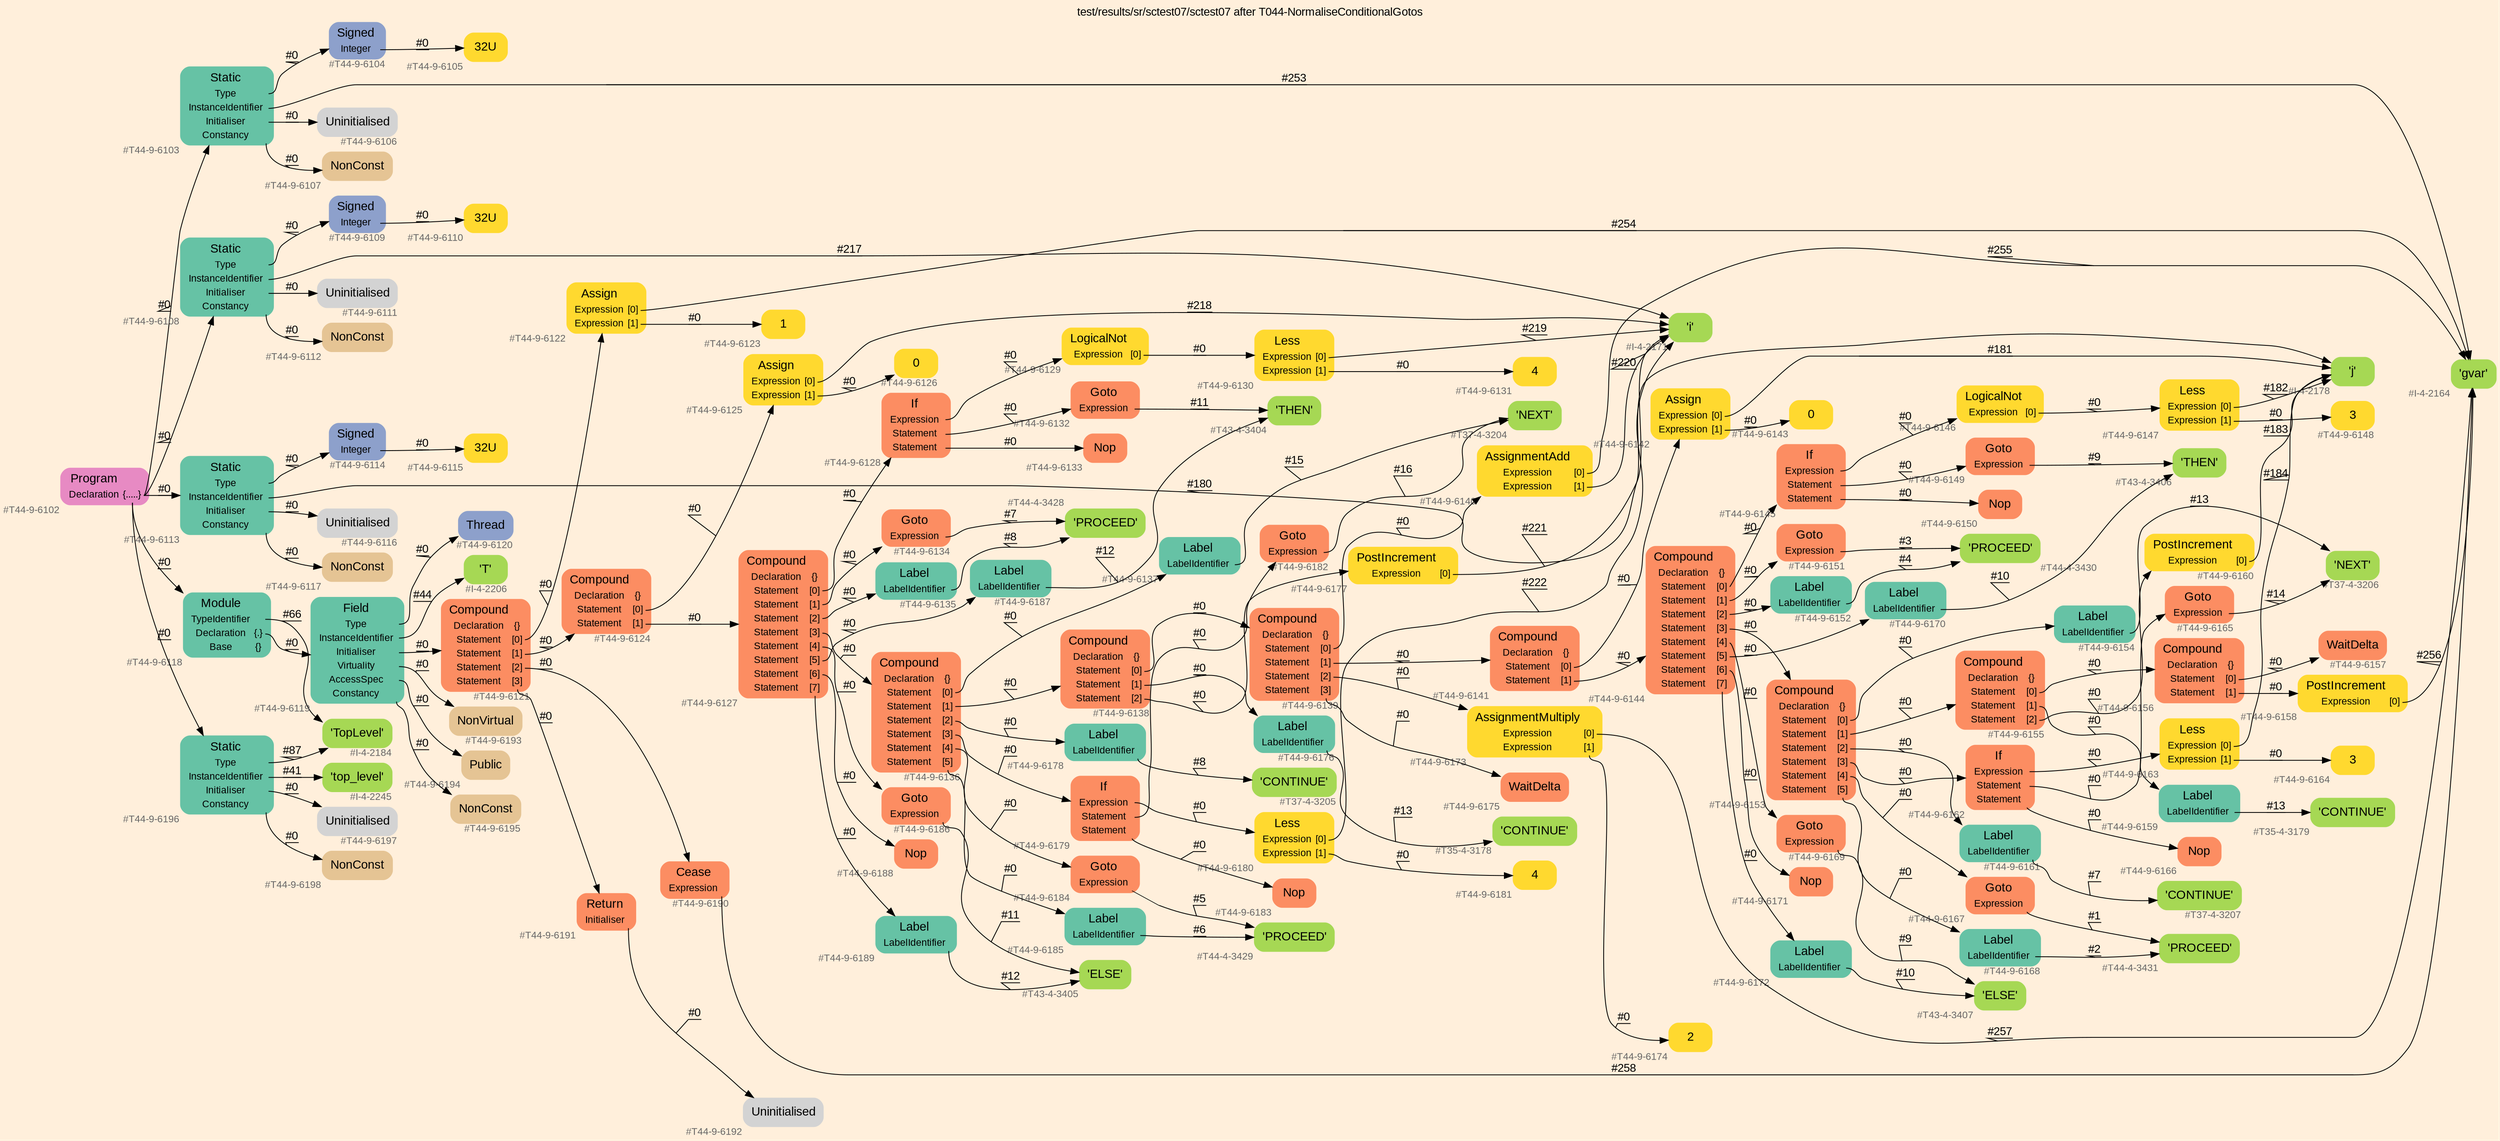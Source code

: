 digraph "test/results/sr/sctest07/sctest07 after T044-NormaliseConditionalGotos" {
label = "test/results/sr/sctest07/sctest07 after T044-NormaliseConditionalGotos"
labelloc = t
graph [
    rankdir = "LR"
    ranksep = 0.3
    bgcolor = antiquewhite1
    color = black
    fontcolor = black
    fontname = "Arial"
];
node [
    fontname = "Arial"
];
edge [
    fontname = "Arial"
];

// -------------------- node figure --------------------
// -------- block #T44-9-6102 ----------
"#T44-9-6102" [
    fillcolor = "/set28/4"
    xlabel = "#T44-9-6102"
    fontsize = "12"
    fontcolor = grey40
    shape = "plaintext"
    label = <<TABLE BORDER="0" CELLBORDER="0" CELLSPACING="0">
     <TR><TD><FONT COLOR="black" POINT-SIZE="15">Program</FONT></TD></TR>
     <TR><TD><FONT COLOR="black" POINT-SIZE="12">Declaration</FONT></TD><TD PORT="port0"><FONT COLOR="black" POINT-SIZE="12">{.....}</FONT></TD></TR>
    </TABLE>>
    style = "rounded,filled"
];

// -------- block #T44-9-6103 ----------
"#T44-9-6103" [
    fillcolor = "/set28/1"
    xlabel = "#T44-9-6103"
    fontsize = "12"
    fontcolor = grey40
    shape = "plaintext"
    label = <<TABLE BORDER="0" CELLBORDER="0" CELLSPACING="0">
     <TR><TD><FONT COLOR="black" POINT-SIZE="15">Static</FONT></TD></TR>
     <TR><TD><FONT COLOR="black" POINT-SIZE="12">Type</FONT></TD><TD PORT="port0"></TD></TR>
     <TR><TD><FONT COLOR="black" POINT-SIZE="12">InstanceIdentifier</FONT></TD><TD PORT="port1"></TD></TR>
     <TR><TD><FONT COLOR="black" POINT-SIZE="12">Initialiser</FONT></TD><TD PORT="port2"></TD></TR>
     <TR><TD><FONT COLOR="black" POINT-SIZE="12">Constancy</FONT></TD><TD PORT="port3"></TD></TR>
    </TABLE>>
    style = "rounded,filled"
];

// -------- block #T44-9-6104 ----------
"#T44-9-6104" [
    fillcolor = "/set28/3"
    xlabel = "#T44-9-6104"
    fontsize = "12"
    fontcolor = grey40
    shape = "plaintext"
    label = <<TABLE BORDER="0" CELLBORDER="0" CELLSPACING="0">
     <TR><TD><FONT COLOR="black" POINT-SIZE="15">Signed</FONT></TD></TR>
     <TR><TD><FONT COLOR="black" POINT-SIZE="12">Integer</FONT></TD><TD PORT="port0"></TD></TR>
    </TABLE>>
    style = "rounded,filled"
];

// -------- block #T44-9-6105 ----------
"#T44-9-6105" [
    fillcolor = "/set28/6"
    xlabel = "#T44-9-6105"
    fontsize = "12"
    fontcolor = grey40
    shape = "plaintext"
    label = <<TABLE BORDER="0" CELLBORDER="0" CELLSPACING="0">
     <TR><TD><FONT COLOR="black" POINT-SIZE="15">32U</FONT></TD></TR>
    </TABLE>>
    style = "rounded,filled"
];

// -------- block #I-4-2164 ----------
"#I-4-2164" [
    fillcolor = "/set28/5"
    xlabel = "#I-4-2164"
    fontsize = "12"
    fontcolor = grey40
    shape = "plaintext"
    label = <<TABLE BORDER="0" CELLBORDER="0" CELLSPACING="0">
     <TR><TD><FONT COLOR="black" POINT-SIZE="15">'gvar'</FONT></TD></TR>
    </TABLE>>
    style = "rounded,filled"
];

// -------- block #T44-9-6106 ----------
"#T44-9-6106" [
    xlabel = "#T44-9-6106"
    fontsize = "12"
    fontcolor = grey40
    shape = "plaintext"
    label = <<TABLE BORDER="0" CELLBORDER="0" CELLSPACING="0">
     <TR><TD><FONT COLOR="black" POINT-SIZE="15">Uninitialised</FONT></TD></TR>
    </TABLE>>
    style = "rounded,filled"
];

// -------- block #T44-9-6107 ----------
"#T44-9-6107" [
    fillcolor = "/set28/7"
    xlabel = "#T44-9-6107"
    fontsize = "12"
    fontcolor = grey40
    shape = "plaintext"
    label = <<TABLE BORDER="0" CELLBORDER="0" CELLSPACING="0">
     <TR><TD><FONT COLOR="black" POINT-SIZE="15">NonConst</FONT></TD></TR>
    </TABLE>>
    style = "rounded,filled"
];

// -------- block #T44-9-6108 ----------
"#T44-9-6108" [
    fillcolor = "/set28/1"
    xlabel = "#T44-9-6108"
    fontsize = "12"
    fontcolor = grey40
    shape = "plaintext"
    label = <<TABLE BORDER="0" CELLBORDER="0" CELLSPACING="0">
     <TR><TD><FONT COLOR="black" POINT-SIZE="15">Static</FONT></TD></TR>
     <TR><TD><FONT COLOR="black" POINT-SIZE="12">Type</FONT></TD><TD PORT="port0"></TD></TR>
     <TR><TD><FONT COLOR="black" POINT-SIZE="12">InstanceIdentifier</FONT></TD><TD PORT="port1"></TD></TR>
     <TR><TD><FONT COLOR="black" POINT-SIZE="12">Initialiser</FONT></TD><TD PORT="port2"></TD></TR>
     <TR><TD><FONT COLOR="black" POINT-SIZE="12">Constancy</FONT></TD><TD PORT="port3"></TD></TR>
    </TABLE>>
    style = "rounded,filled"
];

// -------- block #T44-9-6109 ----------
"#T44-9-6109" [
    fillcolor = "/set28/3"
    xlabel = "#T44-9-6109"
    fontsize = "12"
    fontcolor = grey40
    shape = "plaintext"
    label = <<TABLE BORDER="0" CELLBORDER="0" CELLSPACING="0">
     <TR><TD><FONT COLOR="black" POINT-SIZE="15">Signed</FONT></TD></TR>
     <TR><TD><FONT COLOR="black" POINT-SIZE="12">Integer</FONT></TD><TD PORT="port0"></TD></TR>
    </TABLE>>
    style = "rounded,filled"
];

// -------- block #T44-9-6110 ----------
"#T44-9-6110" [
    fillcolor = "/set28/6"
    xlabel = "#T44-9-6110"
    fontsize = "12"
    fontcolor = grey40
    shape = "plaintext"
    label = <<TABLE BORDER="0" CELLBORDER="0" CELLSPACING="0">
     <TR><TD><FONT COLOR="black" POINT-SIZE="15">32U</FONT></TD></TR>
    </TABLE>>
    style = "rounded,filled"
];

// -------- block #I-4-2171 ----------
"#I-4-2171" [
    fillcolor = "/set28/5"
    xlabel = "#I-4-2171"
    fontsize = "12"
    fontcolor = grey40
    shape = "plaintext"
    label = <<TABLE BORDER="0" CELLBORDER="0" CELLSPACING="0">
     <TR><TD><FONT COLOR="black" POINT-SIZE="15">'i'</FONT></TD></TR>
    </TABLE>>
    style = "rounded,filled"
];

// -------- block #T44-9-6111 ----------
"#T44-9-6111" [
    xlabel = "#T44-9-6111"
    fontsize = "12"
    fontcolor = grey40
    shape = "plaintext"
    label = <<TABLE BORDER="0" CELLBORDER="0" CELLSPACING="0">
     <TR><TD><FONT COLOR="black" POINT-SIZE="15">Uninitialised</FONT></TD></TR>
    </TABLE>>
    style = "rounded,filled"
];

// -------- block #T44-9-6112 ----------
"#T44-9-6112" [
    fillcolor = "/set28/7"
    xlabel = "#T44-9-6112"
    fontsize = "12"
    fontcolor = grey40
    shape = "plaintext"
    label = <<TABLE BORDER="0" CELLBORDER="0" CELLSPACING="0">
     <TR><TD><FONT COLOR="black" POINT-SIZE="15">NonConst</FONT></TD></TR>
    </TABLE>>
    style = "rounded,filled"
];

// -------- block #T44-9-6113 ----------
"#T44-9-6113" [
    fillcolor = "/set28/1"
    xlabel = "#T44-9-6113"
    fontsize = "12"
    fontcolor = grey40
    shape = "plaintext"
    label = <<TABLE BORDER="0" CELLBORDER="0" CELLSPACING="0">
     <TR><TD><FONT COLOR="black" POINT-SIZE="15">Static</FONT></TD></TR>
     <TR><TD><FONT COLOR="black" POINT-SIZE="12">Type</FONT></TD><TD PORT="port0"></TD></TR>
     <TR><TD><FONT COLOR="black" POINT-SIZE="12">InstanceIdentifier</FONT></TD><TD PORT="port1"></TD></TR>
     <TR><TD><FONT COLOR="black" POINT-SIZE="12">Initialiser</FONT></TD><TD PORT="port2"></TD></TR>
     <TR><TD><FONT COLOR="black" POINT-SIZE="12">Constancy</FONT></TD><TD PORT="port3"></TD></TR>
    </TABLE>>
    style = "rounded,filled"
];

// -------- block #T44-9-6114 ----------
"#T44-9-6114" [
    fillcolor = "/set28/3"
    xlabel = "#T44-9-6114"
    fontsize = "12"
    fontcolor = grey40
    shape = "plaintext"
    label = <<TABLE BORDER="0" CELLBORDER="0" CELLSPACING="0">
     <TR><TD><FONT COLOR="black" POINT-SIZE="15">Signed</FONT></TD></TR>
     <TR><TD><FONT COLOR="black" POINT-SIZE="12">Integer</FONT></TD><TD PORT="port0"></TD></TR>
    </TABLE>>
    style = "rounded,filled"
];

// -------- block #T44-9-6115 ----------
"#T44-9-6115" [
    fillcolor = "/set28/6"
    xlabel = "#T44-9-6115"
    fontsize = "12"
    fontcolor = grey40
    shape = "plaintext"
    label = <<TABLE BORDER="0" CELLBORDER="0" CELLSPACING="0">
     <TR><TD><FONT COLOR="black" POINT-SIZE="15">32U</FONT></TD></TR>
    </TABLE>>
    style = "rounded,filled"
];

// -------- block #I-4-2178 ----------
"#I-4-2178" [
    fillcolor = "/set28/5"
    xlabel = "#I-4-2178"
    fontsize = "12"
    fontcolor = grey40
    shape = "plaintext"
    label = <<TABLE BORDER="0" CELLBORDER="0" CELLSPACING="0">
     <TR><TD><FONT COLOR="black" POINT-SIZE="15">'j'</FONT></TD></TR>
    </TABLE>>
    style = "rounded,filled"
];

// -------- block #T44-9-6116 ----------
"#T44-9-6116" [
    xlabel = "#T44-9-6116"
    fontsize = "12"
    fontcolor = grey40
    shape = "plaintext"
    label = <<TABLE BORDER="0" CELLBORDER="0" CELLSPACING="0">
     <TR><TD><FONT COLOR="black" POINT-SIZE="15">Uninitialised</FONT></TD></TR>
    </TABLE>>
    style = "rounded,filled"
];

// -------- block #T44-9-6117 ----------
"#T44-9-6117" [
    fillcolor = "/set28/7"
    xlabel = "#T44-9-6117"
    fontsize = "12"
    fontcolor = grey40
    shape = "plaintext"
    label = <<TABLE BORDER="0" CELLBORDER="0" CELLSPACING="0">
     <TR><TD><FONT COLOR="black" POINT-SIZE="15">NonConst</FONT></TD></TR>
    </TABLE>>
    style = "rounded,filled"
];

// -------- block #T44-9-6118 ----------
"#T44-9-6118" [
    fillcolor = "/set28/1"
    xlabel = "#T44-9-6118"
    fontsize = "12"
    fontcolor = grey40
    shape = "plaintext"
    label = <<TABLE BORDER="0" CELLBORDER="0" CELLSPACING="0">
     <TR><TD><FONT COLOR="black" POINT-SIZE="15">Module</FONT></TD></TR>
     <TR><TD><FONT COLOR="black" POINT-SIZE="12">TypeIdentifier</FONT></TD><TD PORT="port0"></TD></TR>
     <TR><TD><FONT COLOR="black" POINT-SIZE="12">Declaration</FONT></TD><TD PORT="port1"><FONT COLOR="black" POINT-SIZE="12">{.}</FONT></TD></TR>
     <TR><TD><FONT COLOR="black" POINT-SIZE="12">Base</FONT></TD><TD PORT="port2"><FONT COLOR="black" POINT-SIZE="12">{}</FONT></TD></TR>
    </TABLE>>
    style = "rounded,filled"
];

// -------- block #I-4-2184 ----------
"#I-4-2184" [
    fillcolor = "/set28/5"
    xlabel = "#I-4-2184"
    fontsize = "12"
    fontcolor = grey40
    shape = "plaintext"
    label = <<TABLE BORDER="0" CELLBORDER="0" CELLSPACING="0">
     <TR><TD><FONT COLOR="black" POINT-SIZE="15">'TopLevel'</FONT></TD></TR>
    </TABLE>>
    style = "rounded,filled"
];

// -------- block #T44-9-6119 ----------
"#T44-9-6119" [
    fillcolor = "/set28/1"
    xlabel = "#T44-9-6119"
    fontsize = "12"
    fontcolor = grey40
    shape = "plaintext"
    label = <<TABLE BORDER="0" CELLBORDER="0" CELLSPACING="0">
     <TR><TD><FONT COLOR="black" POINT-SIZE="15">Field</FONT></TD></TR>
     <TR><TD><FONT COLOR="black" POINT-SIZE="12">Type</FONT></TD><TD PORT="port0"></TD></TR>
     <TR><TD><FONT COLOR="black" POINT-SIZE="12">InstanceIdentifier</FONT></TD><TD PORT="port1"></TD></TR>
     <TR><TD><FONT COLOR="black" POINT-SIZE="12">Initialiser</FONT></TD><TD PORT="port2"></TD></TR>
     <TR><TD><FONT COLOR="black" POINT-SIZE="12">Virtuality</FONT></TD><TD PORT="port3"></TD></TR>
     <TR><TD><FONT COLOR="black" POINT-SIZE="12">AccessSpec</FONT></TD><TD PORT="port4"></TD></TR>
     <TR><TD><FONT COLOR="black" POINT-SIZE="12">Constancy</FONT></TD><TD PORT="port5"></TD></TR>
    </TABLE>>
    style = "rounded,filled"
];

// -------- block #T44-9-6120 ----------
"#T44-9-6120" [
    fillcolor = "/set28/3"
    xlabel = "#T44-9-6120"
    fontsize = "12"
    fontcolor = grey40
    shape = "plaintext"
    label = <<TABLE BORDER="0" CELLBORDER="0" CELLSPACING="0">
     <TR><TD><FONT COLOR="black" POINT-SIZE="15">Thread</FONT></TD></TR>
    </TABLE>>
    style = "rounded,filled"
];

// -------- block #I-4-2206 ----------
"#I-4-2206" [
    fillcolor = "/set28/5"
    xlabel = "#I-4-2206"
    fontsize = "12"
    fontcolor = grey40
    shape = "plaintext"
    label = <<TABLE BORDER="0" CELLBORDER="0" CELLSPACING="0">
     <TR><TD><FONT COLOR="black" POINT-SIZE="15">'T'</FONT></TD></TR>
    </TABLE>>
    style = "rounded,filled"
];

// -------- block #T44-9-6121 ----------
"#T44-9-6121" [
    fillcolor = "/set28/2"
    xlabel = "#T44-9-6121"
    fontsize = "12"
    fontcolor = grey40
    shape = "plaintext"
    label = <<TABLE BORDER="0" CELLBORDER="0" CELLSPACING="0">
     <TR><TD><FONT COLOR="black" POINT-SIZE="15">Compound</FONT></TD></TR>
     <TR><TD><FONT COLOR="black" POINT-SIZE="12">Declaration</FONT></TD><TD PORT="port0"><FONT COLOR="black" POINT-SIZE="12">{}</FONT></TD></TR>
     <TR><TD><FONT COLOR="black" POINT-SIZE="12">Statement</FONT></TD><TD PORT="port1"><FONT COLOR="black" POINT-SIZE="12">[0]</FONT></TD></TR>
     <TR><TD><FONT COLOR="black" POINT-SIZE="12">Statement</FONT></TD><TD PORT="port2"><FONT COLOR="black" POINT-SIZE="12">[1]</FONT></TD></TR>
     <TR><TD><FONT COLOR="black" POINT-SIZE="12">Statement</FONT></TD><TD PORT="port3"><FONT COLOR="black" POINT-SIZE="12">[2]</FONT></TD></TR>
     <TR><TD><FONT COLOR="black" POINT-SIZE="12">Statement</FONT></TD><TD PORT="port4"><FONT COLOR="black" POINT-SIZE="12">[3]</FONT></TD></TR>
    </TABLE>>
    style = "rounded,filled"
];

// -------- block #T44-9-6122 ----------
"#T44-9-6122" [
    fillcolor = "/set28/6"
    xlabel = "#T44-9-6122"
    fontsize = "12"
    fontcolor = grey40
    shape = "plaintext"
    label = <<TABLE BORDER="0" CELLBORDER="0" CELLSPACING="0">
     <TR><TD><FONT COLOR="black" POINT-SIZE="15">Assign</FONT></TD></TR>
     <TR><TD><FONT COLOR="black" POINT-SIZE="12">Expression</FONT></TD><TD PORT="port0"><FONT COLOR="black" POINT-SIZE="12">[0]</FONT></TD></TR>
     <TR><TD><FONT COLOR="black" POINT-SIZE="12">Expression</FONT></TD><TD PORT="port1"><FONT COLOR="black" POINT-SIZE="12">[1]</FONT></TD></TR>
    </TABLE>>
    style = "rounded,filled"
];

// -------- block #T44-9-6123 ----------
"#T44-9-6123" [
    fillcolor = "/set28/6"
    xlabel = "#T44-9-6123"
    fontsize = "12"
    fontcolor = grey40
    shape = "plaintext"
    label = <<TABLE BORDER="0" CELLBORDER="0" CELLSPACING="0">
     <TR><TD><FONT COLOR="black" POINT-SIZE="15">1</FONT></TD></TR>
    </TABLE>>
    style = "rounded,filled"
];

// -------- block #T44-9-6124 ----------
"#T44-9-6124" [
    fillcolor = "/set28/2"
    xlabel = "#T44-9-6124"
    fontsize = "12"
    fontcolor = grey40
    shape = "plaintext"
    label = <<TABLE BORDER="0" CELLBORDER="0" CELLSPACING="0">
     <TR><TD><FONT COLOR="black" POINT-SIZE="15">Compound</FONT></TD></TR>
     <TR><TD><FONT COLOR="black" POINT-SIZE="12">Declaration</FONT></TD><TD PORT="port0"><FONT COLOR="black" POINT-SIZE="12">{}</FONT></TD></TR>
     <TR><TD><FONT COLOR="black" POINT-SIZE="12">Statement</FONT></TD><TD PORT="port1"><FONT COLOR="black" POINT-SIZE="12">[0]</FONT></TD></TR>
     <TR><TD><FONT COLOR="black" POINT-SIZE="12">Statement</FONT></TD><TD PORT="port2"><FONT COLOR="black" POINT-SIZE="12">[1]</FONT></TD></TR>
    </TABLE>>
    style = "rounded,filled"
];

// -------- block #T44-9-6125 ----------
"#T44-9-6125" [
    fillcolor = "/set28/6"
    xlabel = "#T44-9-6125"
    fontsize = "12"
    fontcolor = grey40
    shape = "plaintext"
    label = <<TABLE BORDER="0" CELLBORDER="0" CELLSPACING="0">
     <TR><TD><FONT COLOR="black" POINT-SIZE="15">Assign</FONT></TD></TR>
     <TR><TD><FONT COLOR="black" POINT-SIZE="12">Expression</FONT></TD><TD PORT="port0"><FONT COLOR="black" POINT-SIZE="12">[0]</FONT></TD></TR>
     <TR><TD><FONT COLOR="black" POINT-SIZE="12">Expression</FONT></TD><TD PORT="port1"><FONT COLOR="black" POINT-SIZE="12">[1]</FONT></TD></TR>
    </TABLE>>
    style = "rounded,filled"
];

// -------- block #T44-9-6126 ----------
"#T44-9-6126" [
    fillcolor = "/set28/6"
    xlabel = "#T44-9-6126"
    fontsize = "12"
    fontcolor = grey40
    shape = "plaintext"
    label = <<TABLE BORDER="0" CELLBORDER="0" CELLSPACING="0">
     <TR><TD><FONT COLOR="black" POINT-SIZE="15">0</FONT></TD></TR>
    </TABLE>>
    style = "rounded,filled"
];

// -------- block #T44-9-6127 ----------
"#T44-9-6127" [
    fillcolor = "/set28/2"
    xlabel = "#T44-9-6127"
    fontsize = "12"
    fontcolor = grey40
    shape = "plaintext"
    label = <<TABLE BORDER="0" CELLBORDER="0" CELLSPACING="0">
     <TR><TD><FONT COLOR="black" POINT-SIZE="15">Compound</FONT></TD></TR>
     <TR><TD><FONT COLOR="black" POINT-SIZE="12">Declaration</FONT></TD><TD PORT="port0"><FONT COLOR="black" POINT-SIZE="12">{}</FONT></TD></TR>
     <TR><TD><FONT COLOR="black" POINT-SIZE="12">Statement</FONT></TD><TD PORT="port1"><FONT COLOR="black" POINT-SIZE="12">[0]</FONT></TD></TR>
     <TR><TD><FONT COLOR="black" POINT-SIZE="12">Statement</FONT></TD><TD PORT="port2"><FONT COLOR="black" POINT-SIZE="12">[1]</FONT></TD></TR>
     <TR><TD><FONT COLOR="black" POINT-SIZE="12">Statement</FONT></TD><TD PORT="port3"><FONT COLOR="black" POINT-SIZE="12">[2]</FONT></TD></TR>
     <TR><TD><FONT COLOR="black" POINT-SIZE="12">Statement</FONT></TD><TD PORT="port4"><FONT COLOR="black" POINT-SIZE="12">[3]</FONT></TD></TR>
     <TR><TD><FONT COLOR="black" POINT-SIZE="12">Statement</FONT></TD><TD PORT="port5"><FONT COLOR="black" POINT-SIZE="12">[4]</FONT></TD></TR>
     <TR><TD><FONT COLOR="black" POINT-SIZE="12">Statement</FONT></TD><TD PORT="port6"><FONT COLOR="black" POINT-SIZE="12">[5]</FONT></TD></TR>
     <TR><TD><FONT COLOR="black" POINT-SIZE="12">Statement</FONT></TD><TD PORT="port7"><FONT COLOR="black" POINT-SIZE="12">[6]</FONT></TD></TR>
     <TR><TD><FONT COLOR="black" POINT-SIZE="12">Statement</FONT></TD><TD PORT="port8"><FONT COLOR="black" POINT-SIZE="12">[7]</FONT></TD></TR>
    </TABLE>>
    style = "rounded,filled"
];

// -------- block #T44-9-6128 ----------
"#T44-9-6128" [
    fillcolor = "/set28/2"
    xlabel = "#T44-9-6128"
    fontsize = "12"
    fontcolor = grey40
    shape = "plaintext"
    label = <<TABLE BORDER="0" CELLBORDER="0" CELLSPACING="0">
     <TR><TD><FONT COLOR="black" POINT-SIZE="15">If</FONT></TD></TR>
     <TR><TD><FONT COLOR="black" POINT-SIZE="12">Expression</FONT></TD><TD PORT="port0"></TD></TR>
     <TR><TD><FONT COLOR="black" POINT-SIZE="12">Statement</FONT></TD><TD PORT="port1"></TD></TR>
     <TR><TD><FONT COLOR="black" POINT-SIZE="12">Statement</FONT></TD><TD PORT="port2"></TD></TR>
    </TABLE>>
    style = "rounded,filled"
];

// -------- block #T44-9-6129 ----------
"#T44-9-6129" [
    fillcolor = "/set28/6"
    xlabel = "#T44-9-6129"
    fontsize = "12"
    fontcolor = grey40
    shape = "plaintext"
    label = <<TABLE BORDER="0" CELLBORDER="0" CELLSPACING="0">
     <TR><TD><FONT COLOR="black" POINT-SIZE="15">LogicalNot</FONT></TD></TR>
     <TR><TD><FONT COLOR="black" POINT-SIZE="12">Expression</FONT></TD><TD PORT="port0"><FONT COLOR="black" POINT-SIZE="12">[0]</FONT></TD></TR>
    </TABLE>>
    style = "rounded,filled"
];

// -------- block #T44-9-6130 ----------
"#T44-9-6130" [
    fillcolor = "/set28/6"
    xlabel = "#T44-9-6130"
    fontsize = "12"
    fontcolor = grey40
    shape = "plaintext"
    label = <<TABLE BORDER="0" CELLBORDER="0" CELLSPACING="0">
     <TR><TD><FONT COLOR="black" POINT-SIZE="15">Less</FONT></TD></TR>
     <TR><TD><FONT COLOR="black" POINT-SIZE="12">Expression</FONT></TD><TD PORT="port0"><FONT COLOR="black" POINT-SIZE="12">[0]</FONT></TD></TR>
     <TR><TD><FONT COLOR="black" POINT-SIZE="12">Expression</FONT></TD><TD PORT="port1"><FONT COLOR="black" POINT-SIZE="12">[1]</FONT></TD></TR>
    </TABLE>>
    style = "rounded,filled"
];

// -------- block #T44-9-6131 ----------
"#T44-9-6131" [
    fillcolor = "/set28/6"
    xlabel = "#T44-9-6131"
    fontsize = "12"
    fontcolor = grey40
    shape = "plaintext"
    label = <<TABLE BORDER="0" CELLBORDER="0" CELLSPACING="0">
     <TR><TD><FONT COLOR="black" POINT-SIZE="15">4</FONT></TD></TR>
    </TABLE>>
    style = "rounded,filled"
];

// -------- block #T44-9-6132 ----------
"#T44-9-6132" [
    fillcolor = "/set28/2"
    xlabel = "#T44-9-6132"
    fontsize = "12"
    fontcolor = grey40
    shape = "plaintext"
    label = <<TABLE BORDER="0" CELLBORDER="0" CELLSPACING="0">
     <TR><TD><FONT COLOR="black" POINT-SIZE="15">Goto</FONT></TD></TR>
     <TR><TD><FONT COLOR="black" POINT-SIZE="12">Expression</FONT></TD><TD PORT="port0"></TD></TR>
    </TABLE>>
    style = "rounded,filled"
];

// -------- block #T43-4-3404 ----------
"#T43-4-3404" [
    fillcolor = "/set28/5"
    xlabel = "#T43-4-3404"
    fontsize = "12"
    fontcolor = grey40
    shape = "plaintext"
    label = <<TABLE BORDER="0" CELLBORDER="0" CELLSPACING="0">
     <TR><TD><FONT COLOR="black" POINT-SIZE="15">'THEN'</FONT></TD></TR>
    </TABLE>>
    style = "rounded,filled"
];

// -------- block #T44-9-6133 ----------
"#T44-9-6133" [
    fillcolor = "/set28/2"
    xlabel = "#T44-9-6133"
    fontsize = "12"
    fontcolor = grey40
    shape = "plaintext"
    label = <<TABLE BORDER="0" CELLBORDER="0" CELLSPACING="0">
     <TR><TD><FONT COLOR="black" POINT-SIZE="15">Nop</FONT></TD></TR>
    </TABLE>>
    style = "rounded,filled"
];

// -------- block #T44-9-6134 ----------
"#T44-9-6134" [
    fillcolor = "/set28/2"
    xlabel = "#T44-9-6134"
    fontsize = "12"
    fontcolor = grey40
    shape = "plaintext"
    label = <<TABLE BORDER="0" CELLBORDER="0" CELLSPACING="0">
     <TR><TD><FONT COLOR="black" POINT-SIZE="15">Goto</FONT></TD></TR>
     <TR><TD><FONT COLOR="black" POINT-SIZE="12">Expression</FONT></TD><TD PORT="port0"></TD></TR>
    </TABLE>>
    style = "rounded,filled"
];

// -------- block #T44-4-3428 ----------
"#T44-4-3428" [
    fillcolor = "/set28/5"
    xlabel = "#T44-4-3428"
    fontsize = "12"
    fontcolor = grey40
    shape = "plaintext"
    label = <<TABLE BORDER="0" CELLBORDER="0" CELLSPACING="0">
     <TR><TD><FONT COLOR="black" POINT-SIZE="15">'PROCEED'</FONT></TD></TR>
    </TABLE>>
    style = "rounded,filled"
];

// -------- block #T44-9-6135 ----------
"#T44-9-6135" [
    fillcolor = "/set28/1"
    xlabel = "#T44-9-6135"
    fontsize = "12"
    fontcolor = grey40
    shape = "plaintext"
    label = <<TABLE BORDER="0" CELLBORDER="0" CELLSPACING="0">
     <TR><TD><FONT COLOR="black" POINT-SIZE="15">Label</FONT></TD></TR>
     <TR><TD><FONT COLOR="black" POINT-SIZE="12">LabelIdentifier</FONT></TD><TD PORT="port0"></TD></TR>
    </TABLE>>
    style = "rounded,filled"
];

// -------- block #T44-9-6136 ----------
"#T44-9-6136" [
    fillcolor = "/set28/2"
    xlabel = "#T44-9-6136"
    fontsize = "12"
    fontcolor = grey40
    shape = "plaintext"
    label = <<TABLE BORDER="0" CELLBORDER="0" CELLSPACING="0">
     <TR><TD><FONT COLOR="black" POINT-SIZE="15">Compound</FONT></TD></TR>
     <TR><TD><FONT COLOR="black" POINT-SIZE="12">Declaration</FONT></TD><TD PORT="port0"><FONT COLOR="black" POINT-SIZE="12">{}</FONT></TD></TR>
     <TR><TD><FONT COLOR="black" POINT-SIZE="12">Statement</FONT></TD><TD PORT="port1"><FONT COLOR="black" POINT-SIZE="12">[0]</FONT></TD></TR>
     <TR><TD><FONT COLOR="black" POINT-SIZE="12">Statement</FONT></TD><TD PORT="port2"><FONT COLOR="black" POINT-SIZE="12">[1]</FONT></TD></TR>
     <TR><TD><FONT COLOR="black" POINT-SIZE="12">Statement</FONT></TD><TD PORT="port3"><FONT COLOR="black" POINT-SIZE="12">[2]</FONT></TD></TR>
     <TR><TD><FONT COLOR="black" POINT-SIZE="12">Statement</FONT></TD><TD PORT="port4"><FONT COLOR="black" POINT-SIZE="12">[3]</FONT></TD></TR>
     <TR><TD><FONT COLOR="black" POINT-SIZE="12">Statement</FONT></TD><TD PORT="port5"><FONT COLOR="black" POINT-SIZE="12">[4]</FONT></TD></TR>
     <TR><TD><FONT COLOR="black" POINT-SIZE="12">Statement</FONT></TD><TD PORT="port6"><FONT COLOR="black" POINT-SIZE="12">[5]</FONT></TD></TR>
    </TABLE>>
    style = "rounded,filled"
];

// -------- block #T44-9-6137 ----------
"#T44-9-6137" [
    fillcolor = "/set28/1"
    xlabel = "#T44-9-6137"
    fontsize = "12"
    fontcolor = grey40
    shape = "plaintext"
    label = <<TABLE BORDER="0" CELLBORDER="0" CELLSPACING="0">
     <TR><TD><FONT COLOR="black" POINT-SIZE="15">Label</FONT></TD></TR>
     <TR><TD><FONT COLOR="black" POINT-SIZE="12">LabelIdentifier</FONT></TD><TD PORT="port0"></TD></TR>
    </TABLE>>
    style = "rounded,filled"
];

// -------- block #T37-4-3204 ----------
"#T37-4-3204" [
    fillcolor = "/set28/5"
    xlabel = "#T37-4-3204"
    fontsize = "12"
    fontcolor = grey40
    shape = "plaintext"
    label = <<TABLE BORDER="0" CELLBORDER="0" CELLSPACING="0">
     <TR><TD><FONT COLOR="black" POINT-SIZE="15">'NEXT'</FONT></TD></TR>
    </TABLE>>
    style = "rounded,filled"
];

// -------- block #T44-9-6138 ----------
"#T44-9-6138" [
    fillcolor = "/set28/2"
    xlabel = "#T44-9-6138"
    fontsize = "12"
    fontcolor = grey40
    shape = "plaintext"
    label = <<TABLE BORDER="0" CELLBORDER="0" CELLSPACING="0">
     <TR><TD><FONT COLOR="black" POINT-SIZE="15">Compound</FONT></TD></TR>
     <TR><TD><FONT COLOR="black" POINT-SIZE="12">Declaration</FONT></TD><TD PORT="port0"><FONT COLOR="black" POINT-SIZE="12">{}</FONT></TD></TR>
     <TR><TD><FONT COLOR="black" POINT-SIZE="12">Statement</FONT></TD><TD PORT="port1"><FONT COLOR="black" POINT-SIZE="12">[0]</FONT></TD></TR>
     <TR><TD><FONT COLOR="black" POINT-SIZE="12">Statement</FONT></TD><TD PORT="port2"><FONT COLOR="black" POINT-SIZE="12">[1]</FONT></TD></TR>
     <TR><TD><FONT COLOR="black" POINT-SIZE="12">Statement</FONT></TD><TD PORT="port3"><FONT COLOR="black" POINT-SIZE="12">[2]</FONT></TD></TR>
    </TABLE>>
    style = "rounded,filled"
];

// -------- block #T44-9-6139 ----------
"#T44-9-6139" [
    fillcolor = "/set28/2"
    xlabel = "#T44-9-6139"
    fontsize = "12"
    fontcolor = grey40
    shape = "plaintext"
    label = <<TABLE BORDER="0" CELLBORDER="0" CELLSPACING="0">
     <TR><TD><FONT COLOR="black" POINT-SIZE="15">Compound</FONT></TD></TR>
     <TR><TD><FONT COLOR="black" POINT-SIZE="12">Declaration</FONT></TD><TD PORT="port0"><FONT COLOR="black" POINT-SIZE="12">{}</FONT></TD></TR>
     <TR><TD><FONT COLOR="black" POINT-SIZE="12">Statement</FONT></TD><TD PORT="port1"><FONT COLOR="black" POINT-SIZE="12">[0]</FONT></TD></TR>
     <TR><TD><FONT COLOR="black" POINT-SIZE="12">Statement</FONT></TD><TD PORT="port2"><FONT COLOR="black" POINT-SIZE="12">[1]</FONT></TD></TR>
     <TR><TD><FONT COLOR="black" POINT-SIZE="12">Statement</FONT></TD><TD PORT="port3"><FONT COLOR="black" POINT-SIZE="12">[2]</FONT></TD></TR>
     <TR><TD><FONT COLOR="black" POINT-SIZE="12">Statement</FONT></TD><TD PORT="port4"><FONT COLOR="black" POINT-SIZE="12">[3]</FONT></TD></TR>
    </TABLE>>
    style = "rounded,filled"
];

// -------- block #T44-9-6140 ----------
"#T44-9-6140" [
    fillcolor = "/set28/6"
    xlabel = "#T44-9-6140"
    fontsize = "12"
    fontcolor = grey40
    shape = "plaintext"
    label = <<TABLE BORDER="0" CELLBORDER="0" CELLSPACING="0">
     <TR><TD><FONT COLOR="black" POINT-SIZE="15">AssignmentAdd</FONT></TD></TR>
     <TR><TD><FONT COLOR="black" POINT-SIZE="12">Expression</FONT></TD><TD PORT="port0"><FONT COLOR="black" POINT-SIZE="12">[0]</FONT></TD></TR>
     <TR><TD><FONT COLOR="black" POINT-SIZE="12">Expression</FONT></TD><TD PORT="port1"><FONT COLOR="black" POINT-SIZE="12">[1]</FONT></TD></TR>
    </TABLE>>
    style = "rounded,filled"
];

// -------- block #T44-9-6141 ----------
"#T44-9-6141" [
    fillcolor = "/set28/2"
    xlabel = "#T44-9-6141"
    fontsize = "12"
    fontcolor = grey40
    shape = "plaintext"
    label = <<TABLE BORDER="0" CELLBORDER="0" CELLSPACING="0">
     <TR><TD><FONT COLOR="black" POINT-SIZE="15">Compound</FONT></TD></TR>
     <TR><TD><FONT COLOR="black" POINT-SIZE="12">Declaration</FONT></TD><TD PORT="port0"><FONT COLOR="black" POINT-SIZE="12">{}</FONT></TD></TR>
     <TR><TD><FONT COLOR="black" POINT-SIZE="12">Statement</FONT></TD><TD PORT="port1"><FONT COLOR="black" POINT-SIZE="12">[0]</FONT></TD></TR>
     <TR><TD><FONT COLOR="black" POINT-SIZE="12">Statement</FONT></TD><TD PORT="port2"><FONT COLOR="black" POINT-SIZE="12">[1]</FONT></TD></TR>
    </TABLE>>
    style = "rounded,filled"
];

// -------- block #T44-9-6142 ----------
"#T44-9-6142" [
    fillcolor = "/set28/6"
    xlabel = "#T44-9-6142"
    fontsize = "12"
    fontcolor = grey40
    shape = "plaintext"
    label = <<TABLE BORDER="0" CELLBORDER="0" CELLSPACING="0">
     <TR><TD><FONT COLOR="black" POINT-SIZE="15">Assign</FONT></TD></TR>
     <TR><TD><FONT COLOR="black" POINT-SIZE="12">Expression</FONT></TD><TD PORT="port0"><FONT COLOR="black" POINT-SIZE="12">[0]</FONT></TD></TR>
     <TR><TD><FONT COLOR="black" POINT-SIZE="12">Expression</FONT></TD><TD PORT="port1"><FONT COLOR="black" POINT-SIZE="12">[1]</FONT></TD></TR>
    </TABLE>>
    style = "rounded,filled"
];

// -------- block #T44-9-6143 ----------
"#T44-9-6143" [
    fillcolor = "/set28/6"
    xlabel = "#T44-9-6143"
    fontsize = "12"
    fontcolor = grey40
    shape = "plaintext"
    label = <<TABLE BORDER="0" CELLBORDER="0" CELLSPACING="0">
     <TR><TD><FONT COLOR="black" POINT-SIZE="15">0</FONT></TD></TR>
    </TABLE>>
    style = "rounded,filled"
];

// -------- block #T44-9-6144 ----------
"#T44-9-6144" [
    fillcolor = "/set28/2"
    xlabel = "#T44-9-6144"
    fontsize = "12"
    fontcolor = grey40
    shape = "plaintext"
    label = <<TABLE BORDER="0" CELLBORDER="0" CELLSPACING="0">
     <TR><TD><FONT COLOR="black" POINT-SIZE="15">Compound</FONT></TD></TR>
     <TR><TD><FONT COLOR="black" POINT-SIZE="12">Declaration</FONT></TD><TD PORT="port0"><FONT COLOR="black" POINT-SIZE="12">{}</FONT></TD></TR>
     <TR><TD><FONT COLOR="black" POINT-SIZE="12">Statement</FONT></TD><TD PORT="port1"><FONT COLOR="black" POINT-SIZE="12">[0]</FONT></TD></TR>
     <TR><TD><FONT COLOR="black" POINT-SIZE="12">Statement</FONT></TD><TD PORT="port2"><FONT COLOR="black" POINT-SIZE="12">[1]</FONT></TD></TR>
     <TR><TD><FONT COLOR="black" POINT-SIZE="12">Statement</FONT></TD><TD PORT="port3"><FONT COLOR="black" POINT-SIZE="12">[2]</FONT></TD></TR>
     <TR><TD><FONT COLOR="black" POINT-SIZE="12">Statement</FONT></TD><TD PORT="port4"><FONT COLOR="black" POINT-SIZE="12">[3]</FONT></TD></TR>
     <TR><TD><FONT COLOR="black" POINT-SIZE="12">Statement</FONT></TD><TD PORT="port5"><FONT COLOR="black" POINT-SIZE="12">[4]</FONT></TD></TR>
     <TR><TD><FONT COLOR="black" POINT-SIZE="12">Statement</FONT></TD><TD PORT="port6"><FONT COLOR="black" POINT-SIZE="12">[5]</FONT></TD></TR>
     <TR><TD><FONT COLOR="black" POINT-SIZE="12">Statement</FONT></TD><TD PORT="port7"><FONT COLOR="black" POINT-SIZE="12">[6]</FONT></TD></TR>
     <TR><TD><FONT COLOR="black" POINT-SIZE="12">Statement</FONT></TD><TD PORT="port8"><FONT COLOR="black" POINT-SIZE="12">[7]</FONT></TD></TR>
    </TABLE>>
    style = "rounded,filled"
];

// -------- block #T44-9-6145 ----------
"#T44-9-6145" [
    fillcolor = "/set28/2"
    xlabel = "#T44-9-6145"
    fontsize = "12"
    fontcolor = grey40
    shape = "plaintext"
    label = <<TABLE BORDER="0" CELLBORDER="0" CELLSPACING="0">
     <TR><TD><FONT COLOR="black" POINT-SIZE="15">If</FONT></TD></TR>
     <TR><TD><FONT COLOR="black" POINT-SIZE="12">Expression</FONT></TD><TD PORT="port0"></TD></TR>
     <TR><TD><FONT COLOR="black" POINT-SIZE="12">Statement</FONT></TD><TD PORT="port1"></TD></TR>
     <TR><TD><FONT COLOR="black" POINT-SIZE="12">Statement</FONT></TD><TD PORT="port2"></TD></TR>
    </TABLE>>
    style = "rounded,filled"
];

// -------- block #T44-9-6146 ----------
"#T44-9-6146" [
    fillcolor = "/set28/6"
    xlabel = "#T44-9-6146"
    fontsize = "12"
    fontcolor = grey40
    shape = "plaintext"
    label = <<TABLE BORDER="0" CELLBORDER="0" CELLSPACING="0">
     <TR><TD><FONT COLOR="black" POINT-SIZE="15">LogicalNot</FONT></TD></TR>
     <TR><TD><FONT COLOR="black" POINT-SIZE="12">Expression</FONT></TD><TD PORT="port0"><FONT COLOR="black" POINT-SIZE="12">[0]</FONT></TD></TR>
    </TABLE>>
    style = "rounded,filled"
];

// -------- block #T44-9-6147 ----------
"#T44-9-6147" [
    fillcolor = "/set28/6"
    xlabel = "#T44-9-6147"
    fontsize = "12"
    fontcolor = grey40
    shape = "plaintext"
    label = <<TABLE BORDER="0" CELLBORDER="0" CELLSPACING="0">
     <TR><TD><FONT COLOR="black" POINT-SIZE="15">Less</FONT></TD></TR>
     <TR><TD><FONT COLOR="black" POINT-SIZE="12">Expression</FONT></TD><TD PORT="port0"><FONT COLOR="black" POINT-SIZE="12">[0]</FONT></TD></TR>
     <TR><TD><FONT COLOR="black" POINT-SIZE="12">Expression</FONT></TD><TD PORT="port1"><FONT COLOR="black" POINT-SIZE="12">[1]</FONT></TD></TR>
    </TABLE>>
    style = "rounded,filled"
];

// -------- block #T44-9-6148 ----------
"#T44-9-6148" [
    fillcolor = "/set28/6"
    xlabel = "#T44-9-6148"
    fontsize = "12"
    fontcolor = grey40
    shape = "plaintext"
    label = <<TABLE BORDER="0" CELLBORDER="0" CELLSPACING="0">
     <TR><TD><FONT COLOR="black" POINT-SIZE="15">3</FONT></TD></TR>
    </TABLE>>
    style = "rounded,filled"
];

// -------- block #T44-9-6149 ----------
"#T44-9-6149" [
    fillcolor = "/set28/2"
    xlabel = "#T44-9-6149"
    fontsize = "12"
    fontcolor = grey40
    shape = "plaintext"
    label = <<TABLE BORDER="0" CELLBORDER="0" CELLSPACING="0">
     <TR><TD><FONT COLOR="black" POINT-SIZE="15">Goto</FONT></TD></TR>
     <TR><TD><FONT COLOR="black" POINT-SIZE="12">Expression</FONT></TD><TD PORT="port0"></TD></TR>
    </TABLE>>
    style = "rounded,filled"
];

// -------- block #T43-4-3406 ----------
"#T43-4-3406" [
    fillcolor = "/set28/5"
    xlabel = "#T43-4-3406"
    fontsize = "12"
    fontcolor = grey40
    shape = "plaintext"
    label = <<TABLE BORDER="0" CELLBORDER="0" CELLSPACING="0">
     <TR><TD><FONT COLOR="black" POINT-SIZE="15">'THEN'</FONT></TD></TR>
    </TABLE>>
    style = "rounded,filled"
];

// -------- block #T44-9-6150 ----------
"#T44-9-6150" [
    fillcolor = "/set28/2"
    xlabel = "#T44-9-6150"
    fontsize = "12"
    fontcolor = grey40
    shape = "plaintext"
    label = <<TABLE BORDER="0" CELLBORDER="0" CELLSPACING="0">
     <TR><TD><FONT COLOR="black" POINT-SIZE="15">Nop</FONT></TD></TR>
    </TABLE>>
    style = "rounded,filled"
];

// -------- block #T44-9-6151 ----------
"#T44-9-6151" [
    fillcolor = "/set28/2"
    xlabel = "#T44-9-6151"
    fontsize = "12"
    fontcolor = grey40
    shape = "plaintext"
    label = <<TABLE BORDER="0" CELLBORDER="0" CELLSPACING="0">
     <TR><TD><FONT COLOR="black" POINT-SIZE="15">Goto</FONT></TD></TR>
     <TR><TD><FONT COLOR="black" POINT-SIZE="12">Expression</FONT></TD><TD PORT="port0"></TD></TR>
    </TABLE>>
    style = "rounded,filled"
];

// -------- block #T44-4-3430 ----------
"#T44-4-3430" [
    fillcolor = "/set28/5"
    xlabel = "#T44-4-3430"
    fontsize = "12"
    fontcolor = grey40
    shape = "plaintext"
    label = <<TABLE BORDER="0" CELLBORDER="0" CELLSPACING="0">
     <TR><TD><FONT COLOR="black" POINT-SIZE="15">'PROCEED'</FONT></TD></TR>
    </TABLE>>
    style = "rounded,filled"
];

// -------- block #T44-9-6152 ----------
"#T44-9-6152" [
    fillcolor = "/set28/1"
    xlabel = "#T44-9-6152"
    fontsize = "12"
    fontcolor = grey40
    shape = "plaintext"
    label = <<TABLE BORDER="0" CELLBORDER="0" CELLSPACING="0">
     <TR><TD><FONT COLOR="black" POINT-SIZE="15">Label</FONT></TD></TR>
     <TR><TD><FONT COLOR="black" POINT-SIZE="12">LabelIdentifier</FONT></TD><TD PORT="port0"></TD></TR>
    </TABLE>>
    style = "rounded,filled"
];

// -------- block #T44-9-6153 ----------
"#T44-9-6153" [
    fillcolor = "/set28/2"
    xlabel = "#T44-9-6153"
    fontsize = "12"
    fontcolor = grey40
    shape = "plaintext"
    label = <<TABLE BORDER="0" CELLBORDER="0" CELLSPACING="0">
     <TR><TD><FONT COLOR="black" POINT-SIZE="15">Compound</FONT></TD></TR>
     <TR><TD><FONT COLOR="black" POINT-SIZE="12">Declaration</FONT></TD><TD PORT="port0"><FONT COLOR="black" POINT-SIZE="12">{}</FONT></TD></TR>
     <TR><TD><FONT COLOR="black" POINT-SIZE="12">Statement</FONT></TD><TD PORT="port1"><FONT COLOR="black" POINT-SIZE="12">[0]</FONT></TD></TR>
     <TR><TD><FONT COLOR="black" POINT-SIZE="12">Statement</FONT></TD><TD PORT="port2"><FONT COLOR="black" POINT-SIZE="12">[1]</FONT></TD></TR>
     <TR><TD><FONT COLOR="black" POINT-SIZE="12">Statement</FONT></TD><TD PORT="port3"><FONT COLOR="black" POINT-SIZE="12">[2]</FONT></TD></TR>
     <TR><TD><FONT COLOR="black" POINT-SIZE="12">Statement</FONT></TD><TD PORT="port4"><FONT COLOR="black" POINT-SIZE="12">[3]</FONT></TD></TR>
     <TR><TD><FONT COLOR="black" POINT-SIZE="12">Statement</FONT></TD><TD PORT="port5"><FONT COLOR="black" POINT-SIZE="12">[4]</FONT></TD></TR>
     <TR><TD><FONT COLOR="black" POINT-SIZE="12">Statement</FONT></TD><TD PORT="port6"><FONT COLOR="black" POINT-SIZE="12">[5]</FONT></TD></TR>
    </TABLE>>
    style = "rounded,filled"
];

// -------- block #T44-9-6154 ----------
"#T44-9-6154" [
    fillcolor = "/set28/1"
    xlabel = "#T44-9-6154"
    fontsize = "12"
    fontcolor = grey40
    shape = "plaintext"
    label = <<TABLE BORDER="0" CELLBORDER="0" CELLSPACING="0">
     <TR><TD><FONT COLOR="black" POINT-SIZE="15">Label</FONT></TD></TR>
     <TR><TD><FONT COLOR="black" POINT-SIZE="12">LabelIdentifier</FONT></TD><TD PORT="port0"></TD></TR>
    </TABLE>>
    style = "rounded,filled"
];

// -------- block #T37-4-3206 ----------
"#T37-4-3206" [
    fillcolor = "/set28/5"
    xlabel = "#T37-4-3206"
    fontsize = "12"
    fontcolor = grey40
    shape = "plaintext"
    label = <<TABLE BORDER="0" CELLBORDER="0" CELLSPACING="0">
     <TR><TD><FONT COLOR="black" POINT-SIZE="15">'NEXT'</FONT></TD></TR>
    </TABLE>>
    style = "rounded,filled"
];

// -------- block #T44-9-6155 ----------
"#T44-9-6155" [
    fillcolor = "/set28/2"
    xlabel = "#T44-9-6155"
    fontsize = "12"
    fontcolor = grey40
    shape = "plaintext"
    label = <<TABLE BORDER="0" CELLBORDER="0" CELLSPACING="0">
     <TR><TD><FONT COLOR="black" POINT-SIZE="15">Compound</FONT></TD></TR>
     <TR><TD><FONT COLOR="black" POINT-SIZE="12">Declaration</FONT></TD><TD PORT="port0"><FONT COLOR="black" POINT-SIZE="12">{}</FONT></TD></TR>
     <TR><TD><FONT COLOR="black" POINT-SIZE="12">Statement</FONT></TD><TD PORT="port1"><FONT COLOR="black" POINT-SIZE="12">[0]</FONT></TD></TR>
     <TR><TD><FONT COLOR="black" POINT-SIZE="12">Statement</FONT></TD><TD PORT="port2"><FONT COLOR="black" POINT-SIZE="12">[1]</FONT></TD></TR>
     <TR><TD><FONT COLOR="black" POINT-SIZE="12">Statement</FONT></TD><TD PORT="port3"><FONT COLOR="black" POINT-SIZE="12">[2]</FONT></TD></TR>
    </TABLE>>
    style = "rounded,filled"
];

// -------- block #T44-9-6156 ----------
"#T44-9-6156" [
    fillcolor = "/set28/2"
    xlabel = "#T44-9-6156"
    fontsize = "12"
    fontcolor = grey40
    shape = "plaintext"
    label = <<TABLE BORDER="0" CELLBORDER="0" CELLSPACING="0">
     <TR><TD><FONT COLOR="black" POINT-SIZE="15">Compound</FONT></TD></TR>
     <TR><TD><FONT COLOR="black" POINT-SIZE="12">Declaration</FONT></TD><TD PORT="port0"><FONT COLOR="black" POINT-SIZE="12">{}</FONT></TD></TR>
     <TR><TD><FONT COLOR="black" POINT-SIZE="12">Statement</FONT></TD><TD PORT="port1"><FONT COLOR="black" POINT-SIZE="12">[0]</FONT></TD></TR>
     <TR><TD><FONT COLOR="black" POINT-SIZE="12">Statement</FONT></TD><TD PORT="port2"><FONT COLOR="black" POINT-SIZE="12">[1]</FONT></TD></TR>
    </TABLE>>
    style = "rounded,filled"
];

// -------- block #T44-9-6157 ----------
"#T44-9-6157" [
    fillcolor = "/set28/2"
    xlabel = "#T44-9-6157"
    fontsize = "12"
    fontcolor = grey40
    shape = "plaintext"
    label = <<TABLE BORDER="0" CELLBORDER="0" CELLSPACING="0">
     <TR><TD><FONT COLOR="black" POINT-SIZE="15">WaitDelta</FONT></TD></TR>
    </TABLE>>
    style = "rounded,filled"
];

// -------- block #T44-9-6158 ----------
"#T44-9-6158" [
    fillcolor = "/set28/6"
    xlabel = "#T44-9-6158"
    fontsize = "12"
    fontcolor = grey40
    shape = "plaintext"
    label = <<TABLE BORDER="0" CELLBORDER="0" CELLSPACING="0">
     <TR><TD><FONT COLOR="black" POINT-SIZE="15">PostIncrement</FONT></TD></TR>
     <TR><TD><FONT COLOR="black" POINT-SIZE="12">Expression</FONT></TD><TD PORT="port0"><FONT COLOR="black" POINT-SIZE="12">[0]</FONT></TD></TR>
    </TABLE>>
    style = "rounded,filled"
];

// -------- block #T44-9-6159 ----------
"#T44-9-6159" [
    fillcolor = "/set28/1"
    xlabel = "#T44-9-6159"
    fontsize = "12"
    fontcolor = grey40
    shape = "plaintext"
    label = <<TABLE BORDER="0" CELLBORDER="0" CELLSPACING="0">
     <TR><TD><FONT COLOR="black" POINT-SIZE="15">Label</FONT></TD></TR>
     <TR><TD><FONT COLOR="black" POINT-SIZE="12">LabelIdentifier</FONT></TD><TD PORT="port0"></TD></TR>
    </TABLE>>
    style = "rounded,filled"
];

// -------- block #T35-4-3179 ----------
"#T35-4-3179" [
    fillcolor = "/set28/5"
    xlabel = "#T35-4-3179"
    fontsize = "12"
    fontcolor = grey40
    shape = "plaintext"
    label = <<TABLE BORDER="0" CELLBORDER="0" CELLSPACING="0">
     <TR><TD><FONT COLOR="black" POINT-SIZE="15">'CONTINUE'</FONT></TD></TR>
    </TABLE>>
    style = "rounded,filled"
];

// -------- block #T44-9-6160 ----------
"#T44-9-6160" [
    fillcolor = "/set28/6"
    xlabel = "#T44-9-6160"
    fontsize = "12"
    fontcolor = grey40
    shape = "plaintext"
    label = <<TABLE BORDER="0" CELLBORDER="0" CELLSPACING="0">
     <TR><TD><FONT COLOR="black" POINT-SIZE="15">PostIncrement</FONT></TD></TR>
     <TR><TD><FONT COLOR="black" POINT-SIZE="12">Expression</FONT></TD><TD PORT="port0"><FONT COLOR="black" POINT-SIZE="12">[0]</FONT></TD></TR>
    </TABLE>>
    style = "rounded,filled"
];

// -------- block #T44-9-6161 ----------
"#T44-9-6161" [
    fillcolor = "/set28/1"
    xlabel = "#T44-9-6161"
    fontsize = "12"
    fontcolor = grey40
    shape = "plaintext"
    label = <<TABLE BORDER="0" CELLBORDER="0" CELLSPACING="0">
     <TR><TD><FONT COLOR="black" POINT-SIZE="15">Label</FONT></TD></TR>
     <TR><TD><FONT COLOR="black" POINT-SIZE="12">LabelIdentifier</FONT></TD><TD PORT="port0"></TD></TR>
    </TABLE>>
    style = "rounded,filled"
];

// -------- block #T37-4-3207 ----------
"#T37-4-3207" [
    fillcolor = "/set28/5"
    xlabel = "#T37-4-3207"
    fontsize = "12"
    fontcolor = grey40
    shape = "plaintext"
    label = <<TABLE BORDER="0" CELLBORDER="0" CELLSPACING="0">
     <TR><TD><FONT COLOR="black" POINT-SIZE="15">'CONTINUE'</FONT></TD></TR>
    </TABLE>>
    style = "rounded,filled"
];

// -------- block #T44-9-6162 ----------
"#T44-9-6162" [
    fillcolor = "/set28/2"
    xlabel = "#T44-9-6162"
    fontsize = "12"
    fontcolor = grey40
    shape = "plaintext"
    label = <<TABLE BORDER="0" CELLBORDER="0" CELLSPACING="0">
     <TR><TD><FONT COLOR="black" POINT-SIZE="15">If</FONT></TD></TR>
     <TR><TD><FONT COLOR="black" POINT-SIZE="12">Expression</FONT></TD><TD PORT="port0"></TD></TR>
     <TR><TD><FONT COLOR="black" POINT-SIZE="12">Statement</FONT></TD><TD PORT="port1"></TD></TR>
     <TR><TD><FONT COLOR="black" POINT-SIZE="12">Statement</FONT></TD><TD PORT="port2"></TD></TR>
    </TABLE>>
    style = "rounded,filled"
];

// -------- block #T44-9-6163 ----------
"#T44-9-6163" [
    fillcolor = "/set28/6"
    xlabel = "#T44-9-6163"
    fontsize = "12"
    fontcolor = grey40
    shape = "plaintext"
    label = <<TABLE BORDER="0" CELLBORDER="0" CELLSPACING="0">
     <TR><TD><FONT COLOR="black" POINT-SIZE="15">Less</FONT></TD></TR>
     <TR><TD><FONT COLOR="black" POINT-SIZE="12">Expression</FONT></TD><TD PORT="port0"><FONT COLOR="black" POINT-SIZE="12">[0]</FONT></TD></TR>
     <TR><TD><FONT COLOR="black" POINT-SIZE="12">Expression</FONT></TD><TD PORT="port1"><FONT COLOR="black" POINT-SIZE="12">[1]</FONT></TD></TR>
    </TABLE>>
    style = "rounded,filled"
];

// -------- block #T44-9-6164 ----------
"#T44-9-6164" [
    fillcolor = "/set28/6"
    xlabel = "#T44-9-6164"
    fontsize = "12"
    fontcolor = grey40
    shape = "plaintext"
    label = <<TABLE BORDER="0" CELLBORDER="0" CELLSPACING="0">
     <TR><TD><FONT COLOR="black" POINT-SIZE="15">3</FONT></TD></TR>
    </TABLE>>
    style = "rounded,filled"
];

// -------- block #T44-9-6165 ----------
"#T44-9-6165" [
    fillcolor = "/set28/2"
    xlabel = "#T44-9-6165"
    fontsize = "12"
    fontcolor = grey40
    shape = "plaintext"
    label = <<TABLE BORDER="0" CELLBORDER="0" CELLSPACING="0">
     <TR><TD><FONT COLOR="black" POINT-SIZE="15">Goto</FONT></TD></TR>
     <TR><TD><FONT COLOR="black" POINT-SIZE="12">Expression</FONT></TD><TD PORT="port0"></TD></TR>
    </TABLE>>
    style = "rounded,filled"
];

// -------- block #T44-9-6166 ----------
"#T44-9-6166" [
    fillcolor = "/set28/2"
    xlabel = "#T44-9-6166"
    fontsize = "12"
    fontcolor = grey40
    shape = "plaintext"
    label = <<TABLE BORDER="0" CELLBORDER="0" CELLSPACING="0">
     <TR><TD><FONT COLOR="black" POINT-SIZE="15">Nop</FONT></TD></TR>
    </TABLE>>
    style = "rounded,filled"
];

// -------- block #T44-9-6167 ----------
"#T44-9-6167" [
    fillcolor = "/set28/2"
    xlabel = "#T44-9-6167"
    fontsize = "12"
    fontcolor = grey40
    shape = "plaintext"
    label = <<TABLE BORDER="0" CELLBORDER="0" CELLSPACING="0">
     <TR><TD><FONT COLOR="black" POINT-SIZE="15">Goto</FONT></TD></TR>
     <TR><TD><FONT COLOR="black" POINT-SIZE="12">Expression</FONT></TD><TD PORT="port0"></TD></TR>
    </TABLE>>
    style = "rounded,filled"
];

// -------- block #T44-4-3431 ----------
"#T44-4-3431" [
    fillcolor = "/set28/5"
    xlabel = "#T44-4-3431"
    fontsize = "12"
    fontcolor = grey40
    shape = "plaintext"
    label = <<TABLE BORDER="0" CELLBORDER="0" CELLSPACING="0">
     <TR><TD><FONT COLOR="black" POINT-SIZE="15">'PROCEED'</FONT></TD></TR>
    </TABLE>>
    style = "rounded,filled"
];

// -------- block #T44-9-6168 ----------
"#T44-9-6168" [
    fillcolor = "/set28/1"
    xlabel = "#T44-9-6168"
    fontsize = "12"
    fontcolor = grey40
    shape = "plaintext"
    label = <<TABLE BORDER="0" CELLBORDER="0" CELLSPACING="0">
     <TR><TD><FONT COLOR="black" POINT-SIZE="15">Label</FONT></TD></TR>
     <TR><TD><FONT COLOR="black" POINT-SIZE="12">LabelIdentifier</FONT></TD><TD PORT="port0"></TD></TR>
    </TABLE>>
    style = "rounded,filled"
];

// -------- block #T44-9-6169 ----------
"#T44-9-6169" [
    fillcolor = "/set28/2"
    xlabel = "#T44-9-6169"
    fontsize = "12"
    fontcolor = grey40
    shape = "plaintext"
    label = <<TABLE BORDER="0" CELLBORDER="0" CELLSPACING="0">
     <TR><TD><FONT COLOR="black" POINT-SIZE="15">Goto</FONT></TD></TR>
     <TR><TD><FONT COLOR="black" POINT-SIZE="12">Expression</FONT></TD><TD PORT="port0"></TD></TR>
    </TABLE>>
    style = "rounded,filled"
];

// -------- block #T43-4-3407 ----------
"#T43-4-3407" [
    fillcolor = "/set28/5"
    xlabel = "#T43-4-3407"
    fontsize = "12"
    fontcolor = grey40
    shape = "plaintext"
    label = <<TABLE BORDER="0" CELLBORDER="0" CELLSPACING="0">
     <TR><TD><FONT COLOR="black" POINT-SIZE="15">'ELSE'</FONT></TD></TR>
    </TABLE>>
    style = "rounded,filled"
];

// -------- block #T44-9-6170 ----------
"#T44-9-6170" [
    fillcolor = "/set28/1"
    xlabel = "#T44-9-6170"
    fontsize = "12"
    fontcolor = grey40
    shape = "plaintext"
    label = <<TABLE BORDER="0" CELLBORDER="0" CELLSPACING="0">
     <TR><TD><FONT COLOR="black" POINT-SIZE="15">Label</FONT></TD></TR>
     <TR><TD><FONT COLOR="black" POINT-SIZE="12">LabelIdentifier</FONT></TD><TD PORT="port0"></TD></TR>
    </TABLE>>
    style = "rounded,filled"
];

// -------- block #T44-9-6171 ----------
"#T44-9-6171" [
    fillcolor = "/set28/2"
    xlabel = "#T44-9-6171"
    fontsize = "12"
    fontcolor = grey40
    shape = "plaintext"
    label = <<TABLE BORDER="0" CELLBORDER="0" CELLSPACING="0">
     <TR><TD><FONT COLOR="black" POINT-SIZE="15">Nop</FONT></TD></TR>
    </TABLE>>
    style = "rounded,filled"
];

// -------- block #T44-9-6172 ----------
"#T44-9-6172" [
    fillcolor = "/set28/1"
    xlabel = "#T44-9-6172"
    fontsize = "12"
    fontcolor = grey40
    shape = "plaintext"
    label = <<TABLE BORDER="0" CELLBORDER="0" CELLSPACING="0">
     <TR><TD><FONT COLOR="black" POINT-SIZE="15">Label</FONT></TD></TR>
     <TR><TD><FONT COLOR="black" POINT-SIZE="12">LabelIdentifier</FONT></TD><TD PORT="port0"></TD></TR>
    </TABLE>>
    style = "rounded,filled"
];

// -------- block #T44-9-6173 ----------
"#T44-9-6173" [
    fillcolor = "/set28/6"
    xlabel = "#T44-9-6173"
    fontsize = "12"
    fontcolor = grey40
    shape = "plaintext"
    label = <<TABLE BORDER="0" CELLBORDER="0" CELLSPACING="0">
     <TR><TD><FONT COLOR="black" POINT-SIZE="15">AssignmentMultiply</FONT></TD></TR>
     <TR><TD><FONT COLOR="black" POINT-SIZE="12">Expression</FONT></TD><TD PORT="port0"><FONT COLOR="black" POINT-SIZE="12">[0]</FONT></TD></TR>
     <TR><TD><FONT COLOR="black" POINT-SIZE="12">Expression</FONT></TD><TD PORT="port1"><FONT COLOR="black" POINT-SIZE="12">[1]</FONT></TD></TR>
    </TABLE>>
    style = "rounded,filled"
];

// -------- block #T44-9-6174 ----------
"#T44-9-6174" [
    fillcolor = "/set28/6"
    xlabel = "#T44-9-6174"
    fontsize = "12"
    fontcolor = grey40
    shape = "plaintext"
    label = <<TABLE BORDER="0" CELLBORDER="0" CELLSPACING="0">
     <TR><TD><FONT COLOR="black" POINT-SIZE="15">2</FONT></TD></TR>
    </TABLE>>
    style = "rounded,filled"
];

// -------- block #T44-9-6175 ----------
"#T44-9-6175" [
    fillcolor = "/set28/2"
    xlabel = "#T44-9-6175"
    fontsize = "12"
    fontcolor = grey40
    shape = "plaintext"
    label = <<TABLE BORDER="0" CELLBORDER="0" CELLSPACING="0">
     <TR><TD><FONT COLOR="black" POINT-SIZE="15">WaitDelta</FONT></TD></TR>
    </TABLE>>
    style = "rounded,filled"
];

// -------- block #T44-9-6176 ----------
"#T44-9-6176" [
    fillcolor = "/set28/1"
    xlabel = "#T44-9-6176"
    fontsize = "12"
    fontcolor = grey40
    shape = "plaintext"
    label = <<TABLE BORDER="0" CELLBORDER="0" CELLSPACING="0">
     <TR><TD><FONT COLOR="black" POINT-SIZE="15">Label</FONT></TD></TR>
     <TR><TD><FONT COLOR="black" POINT-SIZE="12">LabelIdentifier</FONT></TD><TD PORT="port0"></TD></TR>
    </TABLE>>
    style = "rounded,filled"
];

// -------- block #T35-4-3178 ----------
"#T35-4-3178" [
    fillcolor = "/set28/5"
    xlabel = "#T35-4-3178"
    fontsize = "12"
    fontcolor = grey40
    shape = "plaintext"
    label = <<TABLE BORDER="0" CELLBORDER="0" CELLSPACING="0">
     <TR><TD><FONT COLOR="black" POINT-SIZE="15">'CONTINUE'</FONT></TD></TR>
    </TABLE>>
    style = "rounded,filled"
];

// -------- block #T44-9-6177 ----------
"#T44-9-6177" [
    fillcolor = "/set28/6"
    xlabel = "#T44-9-6177"
    fontsize = "12"
    fontcolor = grey40
    shape = "plaintext"
    label = <<TABLE BORDER="0" CELLBORDER="0" CELLSPACING="0">
     <TR><TD><FONT COLOR="black" POINT-SIZE="15">PostIncrement</FONT></TD></TR>
     <TR><TD><FONT COLOR="black" POINT-SIZE="12">Expression</FONT></TD><TD PORT="port0"><FONT COLOR="black" POINT-SIZE="12">[0]</FONT></TD></TR>
    </TABLE>>
    style = "rounded,filled"
];

// -------- block #T44-9-6178 ----------
"#T44-9-6178" [
    fillcolor = "/set28/1"
    xlabel = "#T44-9-6178"
    fontsize = "12"
    fontcolor = grey40
    shape = "plaintext"
    label = <<TABLE BORDER="0" CELLBORDER="0" CELLSPACING="0">
     <TR><TD><FONT COLOR="black" POINT-SIZE="15">Label</FONT></TD></TR>
     <TR><TD><FONT COLOR="black" POINT-SIZE="12">LabelIdentifier</FONT></TD><TD PORT="port0"></TD></TR>
    </TABLE>>
    style = "rounded,filled"
];

// -------- block #T37-4-3205 ----------
"#T37-4-3205" [
    fillcolor = "/set28/5"
    xlabel = "#T37-4-3205"
    fontsize = "12"
    fontcolor = grey40
    shape = "plaintext"
    label = <<TABLE BORDER="0" CELLBORDER="0" CELLSPACING="0">
     <TR><TD><FONT COLOR="black" POINT-SIZE="15">'CONTINUE'</FONT></TD></TR>
    </TABLE>>
    style = "rounded,filled"
];

// -------- block #T44-9-6179 ----------
"#T44-9-6179" [
    fillcolor = "/set28/2"
    xlabel = "#T44-9-6179"
    fontsize = "12"
    fontcolor = grey40
    shape = "plaintext"
    label = <<TABLE BORDER="0" CELLBORDER="0" CELLSPACING="0">
     <TR><TD><FONT COLOR="black" POINT-SIZE="15">If</FONT></TD></TR>
     <TR><TD><FONT COLOR="black" POINT-SIZE="12">Expression</FONT></TD><TD PORT="port0"></TD></TR>
     <TR><TD><FONT COLOR="black" POINT-SIZE="12">Statement</FONT></TD><TD PORT="port1"></TD></TR>
     <TR><TD><FONT COLOR="black" POINT-SIZE="12">Statement</FONT></TD><TD PORT="port2"></TD></TR>
    </TABLE>>
    style = "rounded,filled"
];

// -------- block #T44-9-6180 ----------
"#T44-9-6180" [
    fillcolor = "/set28/6"
    xlabel = "#T44-9-6180"
    fontsize = "12"
    fontcolor = grey40
    shape = "plaintext"
    label = <<TABLE BORDER="0" CELLBORDER="0" CELLSPACING="0">
     <TR><TD><FONT COLOR="black" POINT-SIZE="15">Less</FONT></TD></TR>
     <TR><TD><FONT COLOR="black" POINT-SIZE="12">Expression</FONT></TD><TD PORT="port0"><FONT COLOR="black" POINT-SIZE="12">[0]</FONT></TD></TR>
     <TR><TD><FONT COLOR="black" POINT-SIZE="12">Expression</FONT></TD><TD PORT="port1"><FONT COLOR="black" POINT-SIZE="12">[1]</FONT></TD></TR>
    </TABLE>>
    style = "rounded,filled"
];

// -------- block #T44-9-6181 ----------
"#T44-9-6181" [
    fillcolor = "/set28/6"
    xlabel = "#T44-9-6181"
    fontsize = "12"
    fontcolor = grey40
    shape = "plaintext"
    label = <<TABLE BORDER="0" CELLBORDER="0" CELLSPACING="0">
     <TR><TD><FONT COLOR="black" POINT-SIZE="15">4</FONT></TD></TR>
    </TABLE>>
    style = "rounded,filled"
];

// -------- block #T44-9-6182 ----------
"#T44-9-6182" [
    fillcolor = "/set28/2"
    xlabel = "#T44-9-6182"
    fontsize = "12"
    fontcolor = grey40
    shape = "plaintext"
    label = <<TABLE BORDER="0" CELLBORDER="0" CELLSPACING="0">
     <TR><TD><FONT COLOR="black" POINT-SIZE="15">Goto</FONT></TD></TR>
     <TR><TD><FONT COLOR="black" POINT-SIZE="12">Expression</FONT></TD><TD PORT="port0"></TD></TR>
    </TABLE>>
    style = "rounded,filled"
];

// -------- block #T44-9-6183 ----------
"#T44-9-6183" [
    fillcolor = "/set28/2"
    xlabel = "#T44-9-6183"
    fontsize = "12"
    fontcolor = grey40
    shape = "plaintext"
    label = <<TABLE BORDER="0" CELLBORDER="0" CELLSPACING="0">
     <TR><TD><FONT COLOR="black" POINT-SIZE="15">Nop</FONT></TD></TR>
    </TABLE>>
    style = "rounded,filled"
];

// -------- block #T44-9-6184 ----------
"#T44-9-6184" [
    fillcolor = "/set28/2"
    xlabel = "#T44-9-6184"
    fontsize = "12"
    fontcolor = grey40
    shape = "plaintext"
    label = <<TABLE BORDER="0" CELLBORDER="0" CELLSPACING="0">
     <TR><TD><FONT COLOR="black" POINT-SIZE="15">Goto</FONT></TD></TR>
     <TR><TD><FONT COLOR="black" POINT-SIZE="12">Expression</FONT></TD><TD PORT="port0"></TD></TR>
    </TABLE>>
    style = "rounded,filled"
];

// -------- block #T44-4-3429 ----------
"#T44-4-3429" [
    fillcolor = "/set28/5"
    xlabel = "#T44-4-3429"
    fontsize = "12"
    fontcolor = grey40
    shape = "plaintext"
    label = <<TABLE BORDER="0" CELLBORDER="0" CELLSPACING="0">
     <TR><TD><FONT COLOR="black" POINT-SIZE="15">'PROCEED'</FONT></TD></TR>
    </TABLE>>
    style = "rounded,filled"
];

// -------- block #T44-9-6185 ----------
"#T44-9-6185" [
    fillcolor = "/set28/1"
    xlabel = "#T44-9-6185"
    fontsize = "12"
    fontcolor = grey40
    shape = "plaintext"
    label = <<TABLE BORDER="0" CELLBORDER="0" CELLSPACING="0">
     <TR><TD><FONT COLOR="black" POINT-SIZE="15">Label</FONT></TD></TR>
     <TR><TD><FONT COLOR="black" POINT-SIZE="12">LabelIdentifier</FONT></TD><TD PORT="port0"></TD></TR>
    </TABLE>>
    style = "rounded,filled"
];

// -------- block #T44-9-6186 ----------
"#T44-9-6186" [
    fillcolor = "/set28/2"
    xlabel = "#T44-9-6186"
    fontsize = "12"
    fontcolor = grey40
    shape = "plaintext"
    label = <<TABLE BORDER="0" CELLBORDER="0" CELLSPACING="0">
     <TR><TD><FONT COLOR="black" POINT-SIZE="15">Goto</FONT></TD></TR>
     <TR><TD><FONT COLOR="black" POINT-SIZE="12">Expression</FONT></TD><TD PORT="port0"></TD></TR>
    </TABLE>>
    style = "rounded,filled"
];

// -------- block #T43-4-3405 ----------
"#T43-4-3405" [
    fillcolor = "/set28/5"
    xlabel = "#T43-4-3405"
    fontsize = "12"
    fontcolor = grey40
    shape = "plaintext"
    label = <<TABLE BORDER="0" CELLBORDER="0" CELLSPACING="0">
     <TR><TD><FONT COLOR="black" POINT-SIZE="15">'ELSE'</FONT></TD></TR>
    </TABLE>>
    style = "rounded,filled"
];

// -------- block #T44-9-6187 ----------
"#T44-9-6187" [
    fillcolor = "/set28/1"
    xlabel = "#T44-9-6187"
    fontsize = "12"
    fontcolor = grey40
    shape = "plaintext"
    label = <<TABLE BORDER="0" CELLBORDER="0" CELLSPACING="0">
     <TR><TD><FONT COLOR="black" POINT-SIZE="15">Label</FONT></TD></TR>
     <TR><TD><FONT COLOR="black" POINT-SIZE="12">LabelIdentifier</FONT></TD><TD PORT="port0"></TD></TR>
    </TABLE>>
    style = "rounded,filled"
];

// -------- block #T44-9-6188 ----------
"#T44-9-6188" [
    fillcolor = "/set28/2"
    xlabel = "#T44-9-6188"
    fontsize = "12"
    fontcolor = grey40
    shape = "plaintext"
    label = <<TABLE BORDER="0" CELLBORDER="0" CELLSPACING="0">
     <TR><TD><FONT COLOR="black" POINT-SIZE="15">Nop</FONT></TD></TR>
    </TABLE>>
    style = "rounded,filled"
];

// -------- block #T44-9-6189 ----------
"#T44-9-6189" [
    fillcolor = "/set28/1"
    xlabel = "#T44-9-6189"
    fontsize = "12"
    fontcolor = grey40
    shape = "plaintext"
    label = <<TABLE BORDER="0" CELLBORDER="0" CELLSPACING="0">
     <TR><TD><FONT COLOR="black" POINT-SIZE="15">Label</FONT></TD></TR>
     <TR><TD><FONT COLOR="black" POINT-SIZE="12">LabelIdentifier</FONT></TD><TD PORT="port0"></TD></TR>
    </TABLE>>
    style = "rounded,filled"
];

// -------- block #T44-9-6190 ----------
"#T44-9-6190" [
    fillcolor = "/set28/2"
    xlabel = "#T44-9-6190"
    fontsize = "12"
    fontcolor = grey40
    shape = "plaintext"
    label = <<TABLE BORDER="0" CELLBORDER="0" CELLSPACING="0">
     <TR><TD><FONT COLOR="black" POINT-SIZE="15">Cease</FONT></TD></TR>
     <TR><TD><FONT COLOR="black" POINT-SIZE="12">Expression</FONT></TD><TD PORT="port0"></TD></TR>
    </TABLE>>
    style = "rounded,filled"
];

// -------- block #T44-9-6191 ----------
"#T44-9-6191" [
    fillcolor = "/set28/2"
    xlabel = "#T44-9-6191"
    fontsize = "12"
    fontcolor = grey40
    shape = "plaintext"
    label = <<TABLE BORDER="0" CELLBORDER="0" CELLSPACING="0">
     <TR><TD><FONT COLOR="black" POINT-SIZE="15">Return</FONT></TD></TR>
     <TR><TD><FONT COLOR="black" POINT-SIZE="12">Initialiser</FONT></TD><TD PORT="port0"></TD></TR>
    </TABLE>>
    style = "rounded,filled"
];

// -------- block #T44-9-6192 ----------
"#T44-9-6192" [
    xlabel = "#T44-9-6192"
    fontsize = "12"
    fontcolor = grey40
    shape = "plaintext"
    label = <<TABLE BORDER="0" CELLBORDER="0" CELLSPACING="0">
     <TR><TD><FONT COLOR="black" POINT-SIZE="15">Uninitialised</FONT></TD></TR>
    </TABLE>>
    style = "rounded,filled"
];

// -------- block #T44-9-6193 ----------
"#T44-9-6193" [
    fillcolor = "/set28/7"
    xlabel = "#T44-9-6193"
    fontsize = "12"
    fontcolor = grey40
    shape = "plaintext"
    label = <<TABLE BORDER="0" CELLBORDER="0" CELLSPACING="0">
     <TR><TD><FONT COLOR="black" POINT-SIZE="15">NonVirtual</FONT></TD></TR>
    </TABLE>>
    style = "rounded,filled"
];

// -------- block #T44-9-6194 ----------
"#T44-9-6194" [
    fillcolor = "/set28/7"
    xlabel = "#T44-9-6194"
    fontsize = "12"
    fontcolor = grey40
    shape = "plaintext"
    label = <<TABLE BORDER="0" CELLBORDER="0" CELLSPACING="0">
     <TR><TD><FONT COLOR="black" POINT-SIZE="15">Public</FONT></TD></TR>
    </TABLE>>
    style = "rounded,filled"
];

// -------- block #T44-9-6195 ----------
"#T44-9-6195" [
    fillcolor = "/set28/7"
    xlabel = "#T44-9-6195"
    fontsize = "12"
    fontcolor = grey40
    shape = "plaintext"
    label = <<TABLE BORDER="0" CELLBORDER="0" CELLSPACING="0">
     <TR><TD><FONT COLOR="black" POINT-SIZE="15">NonConst</FONT></TD></TR>
    </TABLE>>
    style = "rounded,filled"
];

// -------- block #T44-9-6196 ----------
"#T44-9-6196" [
    fillcolor = "/set28/1"
    xlabel = "#T44-9-6196"
    fontsize = "12"
    fontcolor = grey40
    shape = "plaintext"
    label = <<TABLE BORDER="0" CELLBORDER="0" CELLSPACING="0">
     <TR><TD><FONT COLOR="black" POINT-SIZE="15">Static</FONT></TD></TR>
     <TR><TD><FONT COLOR="black" POINT-SIZE="12">Type</FONT></TD><TD PORT="port0"></TD></TR>
     <TR><TD><FONT COLOR="black" POINT-SIZE="12">InstanceIdentifier</FONT></TD><TD PORT="port1"></TD></TR>
     <TR><TD><FONT COLOR="black" POINT-SIZE="12">Initialiser</FONT></TD><TD PORT="port2"></TD></TR>
     <TR><TD><FONT COLOR="black" POINT-SIZE="12">Constancy</FONT></TD><TD PORT="port3"></TD></TR>
    </TABLE>>
    style = "rounded,filled"
];

// -------- block #I-4-2245 ----------
"#I-4-2245" [
    fillcolor = "/set28/5"
    xlabel = "#I-4-2245"
    fontsize = "12"
    fontcolor = grey40
    shape = "plaintext"
    label = <<TABLE BORDER="0" CELLBORDER="0" CELLSPACING="0">
     <TR><TD><FONT COLOR="black" POINT-SIZE="15">'top_level'</FONT></TD></TR>
    </TABLE>>
    style = "rounded,filled"
];

// -------- block #T44-9-6197 ----------
"#T44-9-6197" [
    xlabel = "#T44-9-6197"
    fontsize = "12"
    fontcolor = grey40
    shape = "plaintext"
    label = <<TABLE BORDER="0" CELLBORDER="0" CELLSPACING="0">
     <TR><TD><FONT COLOR="black" POINT-SIZE="15">Uninitialised</FONT></TD></TR>
    </TABLE>>
    style = "rounded,filled"
];

// -------- block #T44-9-6198 ----------
"#T44-9-6198" [
    fillcolor = "/set28/7"
    xlabel = "#T44-9-6198"
    fontsize = "12"
    fontcolor = grey40
    shape = "plaintext"
    label = <<TABLE BORDER="0" CELLBORDER="0" CELLSPACING="0">
     <TR><TD><FONT COLOR="black" POINT-SIZE="15">NonConst</FONT></TD></TR>
    </TABLE>>
    style = "rounded,filled"
];

"#T44-9-6102":port0 -> "#T44-9-6103" [
    label = "#0"
    decorate = true
    color = black
    fontcolor = black
];

"#T44-9-6102":port0 -> "#T44-9-6108" [
    label = "#0"
    decorate = true
    color = black
    fontcolor = black
];

"#T44-9-6102":port0 -> "#T44-9-6113" [
    label = "#0"
    decorate = true
    color = black
    fontcolor = black
];

"#T44-9-6102":port0 -> "#T44-9-6118" [
    label = "#0"
    decorate = true
    color = black
    fontcolor = black
];

"#T44-9-6102":port0 -> "#T44-9-6196" [
    label = "#0"
    decorate = true
    color = black
    fontcolor = black
];

"#T44-9-6103":port0 -> "#T44-9-6104" [
    label = "#0"
    decorate = true
    color = black
    fontcolor = black
];

"#T44-9-6103":port1 -> "#I-4-2164" [
    label = "#253"
    decorate = true
    color = black
    fontcolor = black
];

"#T44-9-6103":port2 -> "#T44-9-6106" [
    label = "#0"
    decorate = true
    color = black
    fontcolor = black
];

"#T44-9-6103":port3 -> "#T44-9-6107" [
    label = "#0"
    decorate = true
    color = black
    fontcolor = black
];

"#T44-9-6104":port0 -> "#T44-9-6105" [
    label = "#0"
    decorate = true
    color = black
    fontcolor = black
];

"#T44-9-6108":port0 -> "#T44-9-6109" [
    label = "#0"
    decorate = true
    color = black
    fontcolor = black
];

"#T44-9-6108":port1 -> "#I-4-2171" [
    label = "#217"
    decorate = true
    color = black
    fontcolor = black
];

"#T44-9-6108":port2 -> "#T44-9-6111" [
    label = "#0"
    decorate = true
    color = black
    fontcolor = black
];

"#T44-9-6108":port3 -> "#T44-9-6112" [
    label = "#0"
    decorate = true
    color = black
    fontcolor = black
];

"#T44-9-6109":port0 -> "#T44-9-6110" [
    label = "#0"
    decorate = true
    color = black
    fontcolor = black
];

"#T44-9-6113":port0 -> "#T44-9-6114" [
    label = "#0"
    decorate = true
    color = black
    fontcolor = black
];

"#T44-9-6113":port1 -> "#I-4-2178" [
    label = "#180"
    decorate = true
    color = black
    fontcolor = black
];

"#T44-9-6113":port2 -> "#T44-9-6116" [
    label = "#0"
    decorate = true
    color = black
    fontcolor = black
];

"#T44-9-6113":port3 -> "#T44-9-6117" [
    label = "#0"
    decorate = true
    color = black
    fontcolor = black
];

"#T44-9-6114":port0 -> "#T44-9-6115" [
    label = "#0"
    decorate = true
    color = black
    fontcolor = black
];

"#T44-9-6118":port0 -> "#I-4-2184" [
    label = "#66"
    decorate = true
    color = black
    fontcolor = black
];

"#T44-9-6118":port1 -> "#T44-9-6119" [
    label = "#0"
    decorate = true
    color = black
    fontcolor = black
];

"#T44-9-6119":port0 -> "#T44-9-6120" [
    label = "#0"
    decorate = true
    color = black
    fontcolor = black
];

"#T44-9-6119":port1 -> "#I-4-2206" [
    label = "#44"
    decorate = true
    color = black
    fontcolor = black
];

"#T44-9-6119":port2 -> "#T44-9-6121" [
    label = "#0"
    decorate = true
    color = black
    fontcolor = black
];

"#T44-9-6119":port3 -> "#T44-9-6193" [
    label = "#0"
    decorate = true
    color = black
    fontcolor = black
];

"#T44-9-6119":port4 -> "#T44-9-6194" [
    label = "#0"
    decorate = true
    color = black
    fontcolor = black
];

"#T44-9-6119":port5 -> "#T44-9-6195" [
    label = "#0"
    decorate = true
    color = black
    fontcolor = black
];

"#T44-9-6121":port1 -> "#T44-9-6122" [
    label = "#0"
    decorate = true
    color = black
    fontcolor = black
];

"#T44-9-6121":port2 -> "#T44-9-6124" [
    label = "#0"
    decorate = true
    color = black
    fontcolor = black
];

"#T44-9-6121":port3 -> "#T44-9-6190" [
    label = "#0"
    decorate = true
    color = black
    fontcolor = black
];

"#T44-9-6121":port4 -> "#T44-9-6191" [
    label = "#0"
    decorate = true
    color = black
    fontcolor = black
];

"#T44-9-6122":port0 -> "#I-4-2164" [
    label = "#254"
    decorate = true
    color = black
    fontcolor = black
];

"#T44-9-6122":port1 -> "#T44-9-6123" [
    label = "#0"
    decorate = true
    color = black
    fontcolor = black
];

"#T44-9-6124":port1 -> "#T44-9-6125" [
    label = "#0"
    decorate = true
    color = black
    fontcolor = black
];

"#T44-9-6124":port2 -> "#T44-9-6127" [
    label = "#0"
    decorate = true
    color = black
    fontcolor = black
];

"#T44-9-6125":port0 -> "#I-4-2171" [
    label = "#218"
    decorate = true
    color = black
    fontcolor = black
];

"#T44-9-6125":port1 -> "#T44-9-6126" [
    label = "#0"
    decorate = true
    color = black
    fontcolor = black
];

"#T44-9-6127":port1 -> "#T44-9-6128" [
    label = "#0"
    decorate = true
    color = black
    fontcolor = black
];

"#T44-9-6127":port2 -> "#T44-9-6134" [
    label = "#0"
    decorate = true
    color = black
    fontcolor = black
];

"#T44-9-6127":port3 -> "#T44-9-6135" [
    label = "#0"
    decorate = true
    color = black
    fontcolor = black
];

"#T44-9-6127":port4 -> "#T44-9-6136" [
    label = "#0"
    decorate = true
    color = black
    fontcolor = black
];

"#T44-9-6127":port5 -> "#T44-9-6186" [
    label = "#0"
    decorate = true
    color = black
    fontcolor = black
];

"#T44-9-6127":port6 -> "#T44-9-6187" [
    label = "#0"
    decorate = true
    color = black
    fontcolor = black
];

"#T44-9-6127":port7 -> "#T44-9-6188" [
    label = "#0"
    decorate = true
    color = black
    fontcolor = black
];

"#T44-9-6127":port8 -> "#T44-9-6189" [
    label = "#0"
    decorate = true
    color = black
    fontcolor = black
];

"#T44-9-6128":port0 -> "#T44-9-6129" [
    label = "#0"
    decorate = true
    color = black
    fontcolor = black
];

"#T44-9-6128":port1 -> "#T44-9-6132" [
    label = "#0"
    decorate = true
    color = black
    fontcolor = black
];

"#T44-9-6128":port2 -> "#T44-9-6133" [
    label = "#0"
    decorate = true
    color = black
    fontcolor = black
];

"#T44-9-6129":port0 -> "#T44-9-6130" [
    label = "#0"
    decorate = true
    color = black
    fontcolor = black
];

"#T44-9-6130":port0 -> "#I-4-2171" [
    label = "#219"
    decorate = true
    color = black
    fontcolor = black
];

"#T44-9-6130":port1 -> "#T44-9-6131" [
    label = "#0"
    decorate = true
    color = black
    fontcolor = black
];

"#T44-9-6132":port0 -> "#T43-4-3404" [
    label = "#11"
    decorate = true
    color = black
    fontcolor = black
];

"#T44-9-6134":port0 -> "#T44-4-3428" [
    label = "#7"
    decorate = true
    color = black
    fontcolor = black
];

"#T44-9-6135":port0 -> "#T44-4-3428" [
    label = "#8"
    decorate = true
    color = black
    fontcolor = black
];

"#T44-9-6136":port1 -> "#T44-9-6137" [
    label = "#0"
    decorate = true
    color = black
    fontcolor = black
];

"#T44-9-6136":port2 -> "#T44-9-6138" [
    label = "#0"
    decorate = true
    color = black
    fontcolor = black
];

"#T44-9-6136":port3 -> "#T44-9-6178" [
    label = "#0"
    decorate = true
    color = black
    fontcolor = black
];

"#T44-9-6136":port4 -> "#T44-9-6179" [
    label = "#0"
    decorate = true
    color = black
    fontcolor = black
];

"#T44-9-6136":port5 -> "#T44-9-6184" [
    label = "#0"
    decorate = true
    color = black
    fontcolor = black
];

"#T44-9-6136":port6 -> "#T44-9-6185" [
    label = "#0"
    decorate = true
    color = black
    fontcolor = black
];

"#T44-9-6137":port0 -> "#T37-4-3204" [
    label = "#15"
    decorate = true
    color = black
    fontcolor = black
];

"#T44-9-6138":port1 -> "#T44-9-6139" [
    label = "#0"
    decorate = true
    color = black
    fontcolor = black
];

"#T44-9-6138":port2 -> "#T44-9-6176" [
    label = "#0"
    decorate = true
    color = black
    fontcolor = black
];

"#T44-9-6138":port3 -> "#T44-9-6177" [
    label = "#0"
    decorate = true
    color = black
    fontcolor = black
];

"#T44-9-6139":port1 -> "#T44-9-6140" [
    label = "#0"
    decorate = true
    color = black
    fontcolor = black
];

"#T44-9-6139":port2 -> "#T44-9-6141" [
    label = "#0"
    decorate = true
    color = black
    fontcolor = black
];

"#T44-9-6139":port3 -> "#T44-9-6173" [
    label = "#0"
    decorate = true
    color = black
    fontcolor = black
];

"#T44-9-6139":port4 -> "#T44-9-6175" [
    label = "#0"
    decorate = true
    color = black
    fontcolor = black
];

"#T44-9-6140":port0 -> "#I-4-2164" [
    label = "#255"
    decorate = true
    color = black
    fontcolor = black
];

"#T44-9-6140":port1 -> "#I-4-2171" [
    label = "#220"
    decorate = true
    color = black
    fontcolor = black
];

"#T44-9-6141":port1 -> "#T44-9-6142" [
    label = "#0"
    decorate = true
    color = black
    fontcolor = black
];

"#T44-9-6141":port2 -> "#T44-9-6144" [
    label = "#0"
    decorate = true
    color = black
    fontcolor = black
];

"#T44-9-6142":port0 -> "#I-4-2178" [
    label = "#181"
    decorate = true
    color = black
    fontcolor = black
];

"#T44-9-6142":port1 -> "#T44-9-6143" [
    label = "#0"
    decorate = true
    color = black
    fontcolor = black
];

"#T44-9-6144":port1 -> "#T44-9-6145" [
    label = "#0"
    decorate = true
    color = black
    fontcolor = black
];

"#T44-9-6144":port2 -> "#T44-9-6151" [
    label = "#0"
    decorate = true
    color = black
    fontcolor = black
];

"#T44-9-6144":port3 -> "#T44-9-6152" [
    label = "#0"
    decorate = true
    color = black
    fontcolor = black
];

"#T44-9-6144":port4 -> "#T44-9-6153" [
    label = "#0"
    decorate = true
    color = black
    fontcolor = black
];

"#T44-9-6144":port5 -> "#T44-9-6169" [
    label = "#0"
    decorate = true
    color = black
    fontcolor = black
];

"#T44-9-6144":port6 -> "#T44-9-6170" [
    label = "#0"
    decorate = true
    color = black
    fontcolor = black
];

"#T44-9-6144":port7 -> "#T44-9-6171" [
    label = "#0"
    decorate = true
    color = black
    fontcolor = black
];

"#T44-9-6144":port8 -> "#T44-9-6172" [
    label = "#0"
    decorate = true
    color = black
    fontcolor = black
];

"#T44-9-6145":port0 -> "#T44-9-6146" [
    label = "#0"
    decorate = true
    color = black
    fontcolor = black
];

"#T44-9-6145":port1 -> "#T44-9-6149" [
    label = "#0"
    decorate = true
    color = black
    fontcolor = black
];

"#T44-9-6145":port2 -> "#T44-9-6150" [
    label = "#0"
    decorate = true
    color = black
    fontcolor = black
];

"#T44-9-6146":port0 -> "#T44-9-6147" [
    label = "#0"
    decorate = true
    color = black
    fontcolor = black
];

"#T44-9-6147":port0 -> "#I-4-2178" [
    label = "#182"
    decorate = true
    color = black
    fontcolor = black
];

"#T44-9-6147":port1 -> "#T44-9-6148" [
    label = "#0"
    decorate = true
    color = black
    fontcolor = black
];

"#T44-9-6149":port0 -> "#T43-4-3406" [
    label = "#9"
    decorate = true
    color = black
    fontcolor = black
];

"#T44-9-6151":port0 -> "#T44-4-3430" [
    label = "#3"
    decorate = true
    color = black
    fontcolor = black
];

"#T44-9-6152":port0 -> "#T44-4-3430" [
    label = "#4"
    decorate = true
    color = black
    fontcolor = black
];

"#T44-9-6153":port1 -> "#T44-9-6154" [
    label = "#0"
    decorate = true
    color = black
    fontcolor = black
];

"#T44-9-6153":port2 -> "#T44-9-6155" [
    label = "#0"
    decorate = true
    color = black
    fontcolor = black
];

"#T44-9-6153":port3 -> "#T44-9-6161" [
    label = "#0"
    decorate = true
    color = black
    fontcolor = black
];

"#T44-9-6153":port4 -> "#T44-9-6162" [
    label = "#0"
    decorate = true
    color = black
    fontcolor = black
];

"#T44-9-6153":port5 -> "#T44-9-6167" [
    label = "#0"
    decorate = true
    color = black
    fontcolor = black
];

"#T44-9-6153":port6 -> "#T44-9-6168" [
    label = "#0"
    decorate = true
    color = black
    fontcolor = black
];

"#T44-9-6154":port0 -> "#T37-4-3206" [
    label = "#13"
    decorate = true
    color = black
    fontcolor = black
];

"#T44-9-6155":port1 -> "#T44-9-6156" [
    label = "#0"
    decorate = true
    color = black
    fontcolor = black
];

"#T44-9-6155":port2 -> "#T44-9-6159" [
    label = "#0"
    decorate = true
    color = black
    fontcolor = black
];

"#T44-9-6155":port3 -> "#T44-9-6160" [
    label = "#0"
    decorate = true
    color = black
    fontcolor = black
];

"#T44-9-6156":port1 -> "#T44-9-6157" [
    label = "#0"
    decorate = true
    color = black
    fontcolor = black
];

"#T44-9-6156":port2 -> "#T44-9-6158" [
    label = "#0"
    decorate = true
    color = black
    fontcolor = black
];

"#T44-9-6158":port0 -> "#I-4-2164" [
    label = "#256"
    decorate = true
    color = black
    fontcolor = black
];

"#T44-9-6159":port0 -> "#T35-4-3179" [
    label = "#13"
    decorate = true
    color = black
    fontcolor = black
];

"#T44-9-6160":port0 -> "#I-4-2178" [
    label = "#183"
    decorate = true
    color = black
    fontcolor = black
];

"#T44-9-6161":port0 -> "#T37-4-3207" [
    label = "#7"
    decorate = true
    color = black
    fontcolor = black
];

"#T44-9-6162":port0 -> "#T44-9-6163" [
    label = "#0"
    decorate = true
    color = black
    fontcolor = black
];

"#T44-9-6162":port1 -> "#T44-9-6165" [
    label = "#0"
    decorate = true
    color = black
    fontcolor = black
];

"#T44-9-6162":port2 -> "#T44-9-6166" [
    label = "#0"
    decorate = true
    color = black
    fontcolor = black
];

"#T44-9-6163":port0 -> "#I-4-2178" [
    label = "#184"
    decorate = true
    color = black
    fontcolor = black
];

"#T44-9-6163":port1 -> "#T44-9-6164" [
    label = "#0"
    decorate = true
    color = black
    fontcolor = black
];

"#T44-9-6165":port0 -> "#T37-4-3206" [
    label = "#14"
    decorate = true
    color = black
    fontcolor = black
];

"#T44-9-6167":port0 -> "#T44-4-3431" [
    label = "#1"
    decorate = true
    color = black
    fontcolor = black
];

"#T44-9-6168":port0 -> "#T44-4-3431" [
    label = "#2"
    decorate = true
    color = black
    fontcolor = black
];

"#T44-9-6169":port0 -> "#T43-4-3407" [
    label = "#9"
    decorate = true
    color = black
    fontcolor = black
];

"#T44-9-6170":port0 -> "#T43-4-3406" [
    label = "#10"
    decorate = true
    color = black
    fontcolor = black
];

"#T44-9-6172":port0 -> "#T43-4-3407" [
    label = "#10"
    decorate = true
    color = black
    fontcolor = black
];

"#T44-9-6173":port0 -> "#I-4-2164" [
    label = "#257"
    decorate = true
    color = black
    fontcolor = black
];

"#T44-9-6173":port1 -> "#T44-9-6174" [
    label = "#0"
    decorate = true
    color = black
    fontcolor = black
];

"#T44-9-6176":port0 -> "#T35-4-3178" [
    label = "#13"
    decorate = true
    color = black
    fontcolor = black
];

"#T44-9-6177":port0 -> "#I-4-2171" [
    label = "#221"
    decorate = true
    color = black
    fontcolor = black
];

"#T44-9-6178":port0 -> "#T37-4-3205" [
    label = "#8"
    decorate = true
    color = black
    fontcolor = black
];

"#T44-9-6179":port0 -> "#T44-9-6180" [
    label = "#0"
    decorate = true
    color = black
    fontcolor = black
];

"#T44-9-6179":port1 -> "#T44-9-6182" [
    label = "#0"
    decorate = true
    color = black
    fontcolor = black
];

"#T44-9-6179":port2 -> "#T44-9-6183" [
    label = "#0"
    decorate = true
    color = black
    fontcolor = black
];

"#T44-9-6180":port0 -> "#I-4-2171" [
    label = "#222"
    decorate = true
    color = black
    fontcolor = black
];

"#T44-9-6180":port1 -> "#T44-9-6181" [
    label = "#0"
    decorate = true
    color = black
    fontcolor = black
];

"#T44-9-6182":port0 -> "#T37-4-3204" [
    label = "#16"
    decorate = true
    color = black
    fontcolor = black
];

"#T44-9-6184":port0 -> "#T44-4-3429" [
    label = "#5"
    decorate = true
    color = black
    fontcolor = black
];

"#T44-9-6185":port0 -> "#T44-4-3429" [
    label = "#6"
    decorate = true
    color = black
    fontcolor = black
];

"#T44-9-6186":port0 -> "#T43-4-3405" [
    label = "#11"
    decorate = true
    color = black
    fontcolor = black
];

"#T44-9-6187":port0 -> "#T43-4-3404" [
    label = "#12"
    decorate = true
    color = black
    fontcolor = black
];

"#T44-9-6189":port0 -> "#T43-4-3405" [
    label = "#12"
    decorate = true
    color = black
    fontcolor = black
];

"#T44-9-6190":port0 -> "#I-4-2164" [
    label = "#258"
    decorate = true
    color = black
    fontcolor = black
];

"#T44-9-6191":port0 -> "#T44-9-6192" [
    label = "#0"
    decorate = true
    color = black
    fontcolor = black
];

"#T44-9-6196":port0 -> "#I-4-2184" [
    label = "#87"
    decorate = true
    color = black
    fontcolor = black
];

"#T44-9-6196":port1 -> "#I-4-2245" [
    label = "#41"
    decorate = true
    color = black
    fontcolor = black
];

"#T44-9-6196":port2 -> "#T44-9-6197" [
    label = "#0"
    decorate = true
    color = black
    fontcolor = black
];

"#T44-9-6196":port3 -> "#T44-9-6198" [
    label = "#0"
    decorate = true
    color = black
    fontcolor = black
];


}
